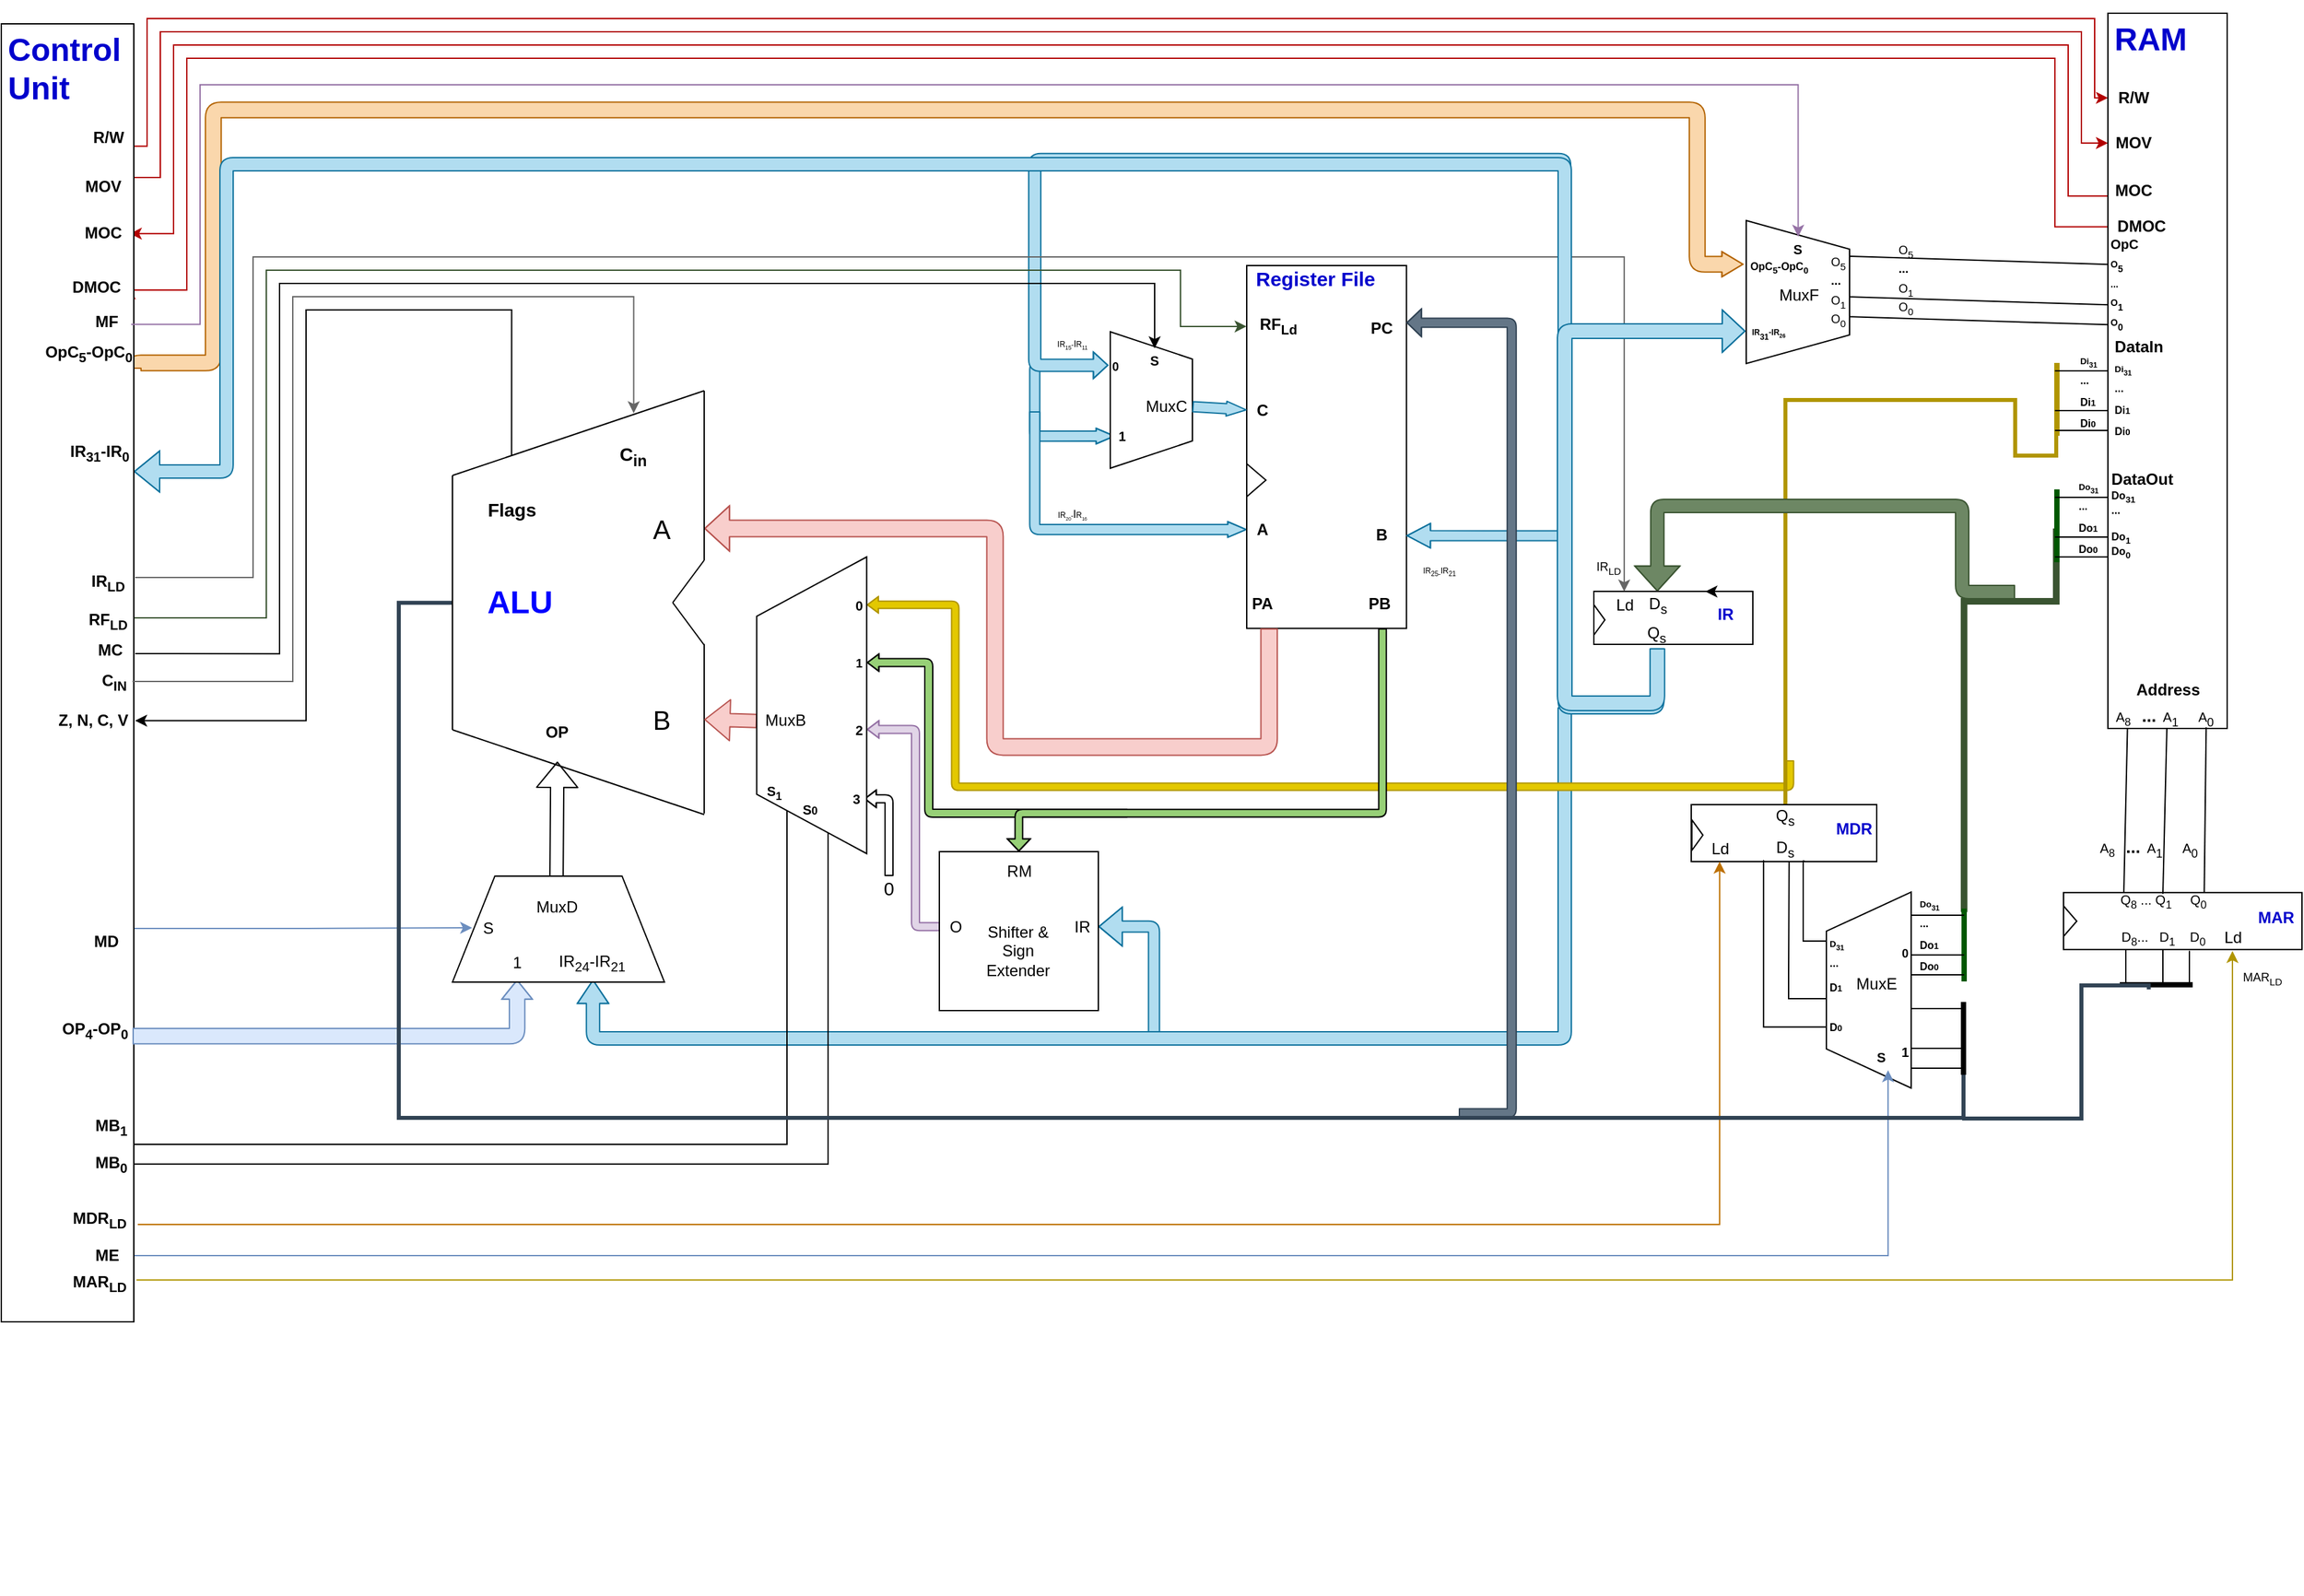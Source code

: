 <mxfile version="10.6.0" type="github"><diagram id="SmbWd2DgQL38dN-zvR-w" name="Page-1"><mxGraphModel dx="840" dy="469" grid="1" gridSize="10" guides="1" tooltips="1" connect="1" arrows="1" fold="1" page="1" pageScale="1" pageWidth="827" pageHeight="1169" math="0" shadow="0"><root><mxCell id="0"/><mxCell id="1" parent="0"/><mxCell id="QEgLQ4xSaFO5qaelClyh-14" value="" style="shape=flexArrow;endArrow=classic;html=1;width=7.6;endSize=4.261;endWidth=3.167;fillColor=#b1ddf0;strokeColor=#10739e;entryX=0;entryY=0.5;entryDx=0;entryDy=0;edgeStyle=orthogonalEdgeStyle;" parent="1" target="wxfyjAkVebcCGOw6mSbw-39" edge="1"><mxGeometry width="50" height="50" relative="1" as="geometry"><mxPoint x="819" y="281.5" as="sourcePoint"/><mxPoint x="820.5" y="312.5" as="targetPoint"/><Array as="points"><mxPoint x="800" y="281.5"/><mxPoint x="800" y="335.5"/></Array></mxGeometry></mxCell><mxCell id="QEgLQ4xSaFO5qaelClyh-1" value="" style="shape=flexArrow;endArrow=classic;html=1;width=9.143;endSize=3.286;endWidth=9.931;fillColor=#b1ddf0;strokeColor=#10739e;entryX=0;entryY=0.5;entryDx=0;entryDy=0;edgeStyle=orthogonalEdgeStyle;" parent="1" target="wxfyjAkVebcCGOw6mSbw-38" edge="1"><mxGeometry width="50" height="50" relative="1" as="geometry"><mxPoint x="1200" y="535.5" as="sourcePoint"/><mxPoint x="820" y="306.5" as="targetPoint"/><Array as="points"><mxPoint x="1200" y="126.5"/><mxPoint x="800" y="126.5"/><mxPoint x="800" y="281.5"/></Array></mxGeometry></mxCell><mxCell id="fUMucdXKETRuHFb2eK_C-4" value="" style="shape=trapezoid;perimeter=trapezoidPerimeter;whiteSpace=wrap;html=1;rotation=-90;" parent="1" vertex="1"><mxGeometry x="1355.5" y="721.5" width="148" height="64" as="geometry"/></mxCell><mxCell id="hI_lSFjtQehakTHEMgwb-4" value="" style="endArrow=classic;html=1;exitX=1;exitY=0.5;exitDx=0;exitDy=0;entryX=0.75;entryY=1;entryDx=0;entryDy=0;edgeStyle=orthogonalEdgeStyle;rounded=0;fillColor=#dae8fc;strokeColor=#6c8ebf;" parent="1" source="hWJXzqrSauIVw0bRyUEo-71" target="fUMucdXKETRuHFb2eK_C-8" edge="1"><mxGeometry width="50" height="50" relative="1" as="geometry"><mxPoint x="160" y="990" as="sourcePoint"/><mxPoint x="210" y="940" as="targetPoint"/></mxGeometry></mxCell><mxCell id="QEgLQ4xSaFO5qaelClyh-4" value="" style="shape=flexArrow;endArrow=classic;html=1;width=7.6;endSize=4.261;endWidth=3.167;fillColor=#b1ddf0;strokeColor=#10739e;entryX=0;entryY=0.5;entryDx=0;entryDy=0;edgeStyle=orthogonalEdgeStyle;" parent="1" target="wxfyjAkVebcCGOw6mSbw-26" edge="1"><mxGeometry width="50" height="50" relative="1" as="geometry"><mxPoint x="800" y="316.5" as="sourcePoint"/><mxPoint x="866.4" y="417.9" as="targetPoint"/><Array as="points"><mxPoint x="800" y="405.5"/></Array></mxGeometry></mxCell><mxCell id="Eg3Q7jYG4qAQC9Y_43vX-76" value="" style="shape=flexArrow;endArrow=classic;html=1;strokeColor=#10739e;fontSize=11;fontColor=#000000;entryX=1;entryY=0.5;entryDx=0;entryDy=0;fillColor=#b1ddf0;anchorPointDirection=1;width=8.333;endSize=5.526;edgeStyle=orthogonalEdgeStyle;" parent="1" target="Eg3Q7jYG4qAQC9Y_43vX-65" edge="1"><mxGeometry width="50" height="50" relative="1" as="geometry"><mxPoint x="890" y="790" as="sourcePoint"/><mxPoint x="1030" y="660" as="targetPoint"/><Array as="points"><mxPoint x="890" y="706"/></Array></mxGeometry></mxCell><mxCell id="Eg3Q7jYG4qAQC9Y_43vX-36" value="" style="shape=flexArrow;endArrow=classic;html=1;edgeStyle=orthogonalEdgeStyle;fillColor=#b1ddf0;strokeColor=#10739e;endWidth=12.571;endSize=5.526;entryX=0.5;entryY=1;entryDx=0;entryDy=0;" parent="1" target="Eg3Q7jYG4qAQC9Y_43vX-37" edge="1"><mxGeometry width="50" height="50" relative="1" as="geometry"><mxPoint x="1200" y="540" as="sourcePoint"/><mxPoint x="590" y="720" as="targetPoint"/><Array as="points"><mxPoint x="1200" y="540"/><mxPoint x="1200" y="790"/><mxPoint x="467" y="790"/></Array></mxGeometry></mxCell><mxCell id="Eg3Q7jYG4qAQC9Y_43vX-78" value="" style="shape=flexArrow;endArrow=classic;html=1;shadow=0;strokeColor=#B09500;fillColor=#E3C800;fontSize=10;fontColor=#000000;entryX=1;entryY=0.5;entryDx=0;entryDy=0;width=5.556;endSize=2.406;endWidth=5.679;edgeStyle=orthogonalEdgeStyle;" parent="1" target="Eg3Q7jYG4qAQC9Y_43vX-52" edge="1"><mxGeometry width="50" height="50" relative="1" as="geometry"><mxPoint x="1370" y="580" as="sourcePoint"/><mxPoint x="770" y="550" as="targetPoint"/><Array as="points"><mxPoint x="1370" y="580"/><mxPoint x="1370" y="600"/><mxPoint x="740" y="600"/><mxPoint x="740" y="462"/></Array></mxGeometry></mxCell><mxCell id="Eg3Q7jYG4qAQC9Y_43vX-55" value="" style="shape=flexArrow;endArrow=classic;html=1;width=6;endSize=2.54;endWidth=6.047;entryX=1;entryY=0.5;entryDx=0;entryDy=0;fillColor=#97D077;edgeStyle=orthogonalEdgeStyle;" parent="1" target="Eg3Q7jYG4qAQC9Y_43vX-48" edge="1"><mxGeometry width="50" height="50" relative="1" as="geometry"><mxPoint x="870" y="620" as="sourcePoint"/><mxPoint x="670" y="510" as="targetPoint"/><Array as="points"><mxPoint x="870" y="620"/><mxPoint x="720" y="620"/><mxPoint x="720" y="506"/></Array></mxGeometry></mxCell><mxCell id="Eg3Q7jYG4qAQC9Y_43vX-59" value="" style="endArrow=classic;html=1;entryX=0.5;entryY=1;entryDx=0;entryDy=0;exitX=0.5;exitY=0;exitDx=0;exitDy=0;rounded=0;edgeStyle=orthogonalEdgeStyle;" parent="1" source="hWJXzqrSauIVw0bRyUEo-66" target="Eg3Q7jYG4qAQC9Y_43vX-51" edge="1"><mxGeometry width="50" height="50" relative="1" as="geometry"><mxPoint x="130" y="536" as="sourcePoint"/><mxPoint x="1042.5" y="496" as="targetPoint"/><Array as="points"><mxPoint x="120" y="870"/><mxPoint x="613" y="870"/><mxPoint x="613" y="613"/></Array></mxGeometry></mxCell><mxCell id="Eg3Q7jYG4qAQC9Y_43vX-60" value="" style="endArrow=classic;html=1;entryX=0.5;entryY=1;entryDx=0;entryDy=0;exitX=1;exitY=0.5;exitDx=0;exitDy=0;rounded=0;edgeStyle=orthogonalEdgeStyle;" parent="1" source="hWJXzqrSauIVw0bRyUEo-67" target="Eg3Q7jYG4qAQC9Y_43vX-54" edge="1"><mxGeometry width="50" height="50" relative="1" as="geometry"><mxPoint x="644" y="606" as="sourcePoint"/><mxPoint x="1070" y="499.5" as="targetPoint"/><Array as="points"><mxPoint x="644" y="884"/><mxPoint x="644" y="627"/></Array></mxGeometry></mxCell><mxCell id="Eg3Q7jYG4qAQC9Y_43vX-33" value="" style="edgeStyle=orthogonalEdgeStyle;rounded=0;orthogonalLoop=1;jettySize=auto;html=1;fontSize=14;fontColor=#000000;fillColor=#dae8fc;strokeColor=#6c8ebf;entryX=0;entryY=0.5;entryDx=0;entryDy=0;" parent="1" source="hWJXzqrSauIVw0bRyUEo-69" target="Eg3Q7jYG4qAQC9Y_43vX-32" edge="1"><mxGeometry relative="1" as="geometry"><mxPoint x="520" y="694" as="targetPoint"/><Array as="points"><mxPoint x="250" y="707"/><mxPoint x="250" y="707"/></Array></mxGeometry></mxCell><mxCell id="hWJXzqrSauIVw0bRyUEo-31" value="" style="edgeStyle=orthogonalEdgeStyle;rounded=0;orthogonalLoop=1;jettySize=auto;html=1;entryX=1;entryY=0.5;entryDx=0;entryDy=0;fillColor=#e51400;strokeColor=#B20000;exitX=0;exitY=0.5;exitDx=0;exitDy=0;" parent="1" source="hWJXzqrSauIVw0bRyUEo-24" target="hWJXzqrSauIVw0bRyUEo-30" edge="1"><mxGeometry relative="1" as="geometry"><Array as="points"><mxPoint x="1610" y="154"/><mxPoint x="1580" y="154"/><mxPoint x="1580" y="40"/><mxPoint x="150" y="40"/><mxPoint x="150" y="182"/></Array></mxGeometry></mxCell><mxCell id="hWJXzqrSauIVw0bRyUEo-74" value="" style="edgeStyle=orthogonalEdgeStyle;rounded=0;orthogonalLoop=1;jettySize=auto;html=1;entryX=1;entryY=0.5;entryDx=0;entryDy=0;fillColor=#e51400;strokeColor=#B20000;" parent="1" source="hWJXzqrSauIVw0bRyUEo-25" target="hWJXzqrSauIVw0bRyUEo-73" edge="1"><mxGeometry relative="1" as="geometry"><Array as="points"><mxPoint x="1570" y="177"/><mxPoint x="1570" y="50"/><mxPoint x="160" y="50"/><mxPoint x="160" y="225"/><mxPoint x="117" y="225"/></Array></mxGeometry></mxCell><mxCell id="hWJXzqrSauIVw0bRyUEo-82" value="" style="endArrow=classic;html=1;exitX=1;exitY=0.75;exitDx=0;exitDy=0;entryX=0;entryY=0.5;entryDx=0;entryDy=0;edgeStyle=orthogonalEdgeStyle;rounded=0;fillColor=#e51400;strokeColor=#B20000;" parent="1" source="hWJXzqrSauIVw0bRyUEo-79" target="hWJXzqrSauIVw0bRyUEo-11" edge="1"><mxGeometry width="50" height="50" relative="1" as="geometry"><mxPoint x="140" y="300" as="sourcePoint"/><mxPoint x="640" y="70" as="targetPoint"/><Array as="points"><mxPoint x="130" y="116"/><mxPoint x="130" y="20"/><mxPoint x="1600" y="20"/><mxPoint x="1600" y="80"/></Array></mxGeometry></mxCell><mxCell id="hWJXzqrSauIVw0bRyUEo-83" value="" style="endArrow=classic;html=1;exitX=1;exitY=0.25;exitDx=0;exitDy=0;entryX=0;entryY=0.5;entryDx=0;entryDy=0;edgeStyle=orthogonalEdgeStyle;rounded=0;fillColor=#e51400;strokeColor=#B20000;" parent="1" source="hWJXzqrSauIVw0bRyUEo-77" target="hWJXzqrSauIVw0bRyUEo-23" edge="1"><mxGeometry width="50" height="50" relative="1" as="geometry"><mxPoint x="128.833" y="315" as="sourcePoint"/><mxPoint x="679.667" y="99.167" as="targetPoint"/><Array as="points"><mxPoint x="117" y="140"/><mxPoint x="140" y="140"/><mxPoint x="140" y="30"/><mxPoint x="1590" y="30"/><mxPoint x="1590" y="114"/></Array></mxGeometry></mxCell><mxCell id="hWJXzqrSauIVw0bRyUEo-85" value="" style="endArrow=none;html=1;edgeStyle=orthogonalEdgeStyle;endWidth=6.744;fillColor=#e3c800;strokeColor=#B09500;exitX=0.5;exitY=0;exitDx=0;exitDy=0;endFill=0;strokeWidth=3;rounded=0;entryX=0;entryY=0.75;entryDx=0;entryDy=0;" parent="1" source="fUMucdXKETRuHFb2eK_C-32" target="stZTn-xOlrWSYKx4nP8O-22" edge="1"><mxGeometry width="50" height="50" relative="1" as="geometry"><mxPoint x="840" y="206.5" as="sourcePoint"/><mxPoint x="1540" y="298" as="targetPoint"/><Array as="points"><mxPoint x="1367" y="308"/><mxPoint x="1540" y="308"/><mxPoint x="1540" y="350"/><mxPoint x="1571" y="350"/><mxPoint x="1571" y="302"/></Array></mxGeometry></mxCell><mxCell id="wxfyjAkVebcCGOw6mSbw-36" value="" style="group" parent="1" connectable="0" vertex="1"><mxGeometry x="960" y="206.5" width="123" height="282" as="geometry"/></mxCell><mxCell id="wxfyjAkVebcCGOw6mSbw-19" value="" style="group" parent="wxfyjAkVebcCGOw6mSbw-36" connectable="0" vertex="1"><mxGeometry width="123.0" height="282" as="geometry"/></mxCell><mxCell id="wxfyjAkVebcCGOw6mSbw-20" value="" style="rounded=0;whiteSpace=wrap;html=1;" parent="wxfyjAkVebcCGOw6mSbw-19" vertex="1"><mxGeometry width="120.588" height="273.907" as="geometry"/></mxCell><mxCell id="wxfyjAkVebcCGOw6mSbw-21" value="&lt;h1&gt;&lt;font color=&quot;#0000cc&quot; style=&quot;font-size: 15px&quot;&gt;Register File&lt;/font&gt;&lt;/h1&gt;" style="text;html=1;strokeColor=none;fillColor=none;spacing=5;spacingTop=-20;whiteSpace=wrap;overflow=hidden;rounded=0;" parent="wxfyjAkVebcCGOw6mSbw-19" vertex="1"><mxGeometry x="2.412" y="-12.45" width="120.588" height="49.801" as="geometry"/></mxCell><mxCell id="wxfyjAkVebcCGOw6mSbw-22" value="&lt;b&gt;PC&lt;/b&gt;" style="text;html=1;strokeColor=none;fillColor=none;align=center;verticalAlign=middle;whiteSpace=wrap;rounded=0;" parent="wxfyjAkVebcCGOw6mSbw-19" vertex="1"><mxGeometry x="84.308" y="38.5" width="36.176" height="18.675" as="geometry"/></mxCell><mxCell id="wxfyjAkVebcCGOw6mSbw-24" value="&lt;b&gt;RF&lt;sub&gt;Ld&lt;/sub&gt;&lt;/b&gt;" style="text;html=1;strokeColor=none;fillColor=none;align=center;verticalAlign=middle;whiteSpace=wrap;rounded=0;" parent="wxfyjAkVebcCGOw6mSbw-19" vertex="1"><mxGeometry x="-0.112" y="36.644" width="48.235" height="18.675" as="geometry"/></mxCell><mxCell id="wxfyjAkVebcCGOw6mSbw-26" value="&lt;b&gt;A&lt;/b&gt;" style="text;html=1;strokeColor=none;fillColor=none;align=center;verticalAlign=middle;whiteSpace=wrap;rounded=0;" parent="wxfyjAkVebcCGOw6mSbw-19" vertex="1"><mxGeometry y="189.94" width="24.118" height="18.675" as="geometry"/></mxCell><mxCell id="wxfyjAkVebcCGOw6mSbw-28" value="&lt;b&gt;PA&lt;/b&gt;&lt;br&gt;" style="text;html=1;" parent="wxfyjAkVebcCGOw6mSbw-19" vertex="1"><mxGeometry x="1.809" y="241.536" width="30.147" height="32.371" as="geometry"/></mxCell><mxCell id="wxfyjAkVebcCGOw6mSbw-33" value="&lt;b&gt;PB&lt;/b&gt;" style="text;html=1;" parent="wxfyjAkVebcCGOw6mSbw-19" vertex="1"><mxGeometry x="90.441" y="241.536" width="24.118" height="32.371" as="geometry"/></mxCell><mxCell id="wxfyjAkVebcCGOw6mSbw-34" value="&lt;b&gt;B&lt;/b&gt;" style="text;html=1;strokeColor=none;fillColor=none;align=center;verticalAlign=middle;whiteSpace=wrap;rounded=0;" parent="wxfyjAkVebcCGOw6mSbw-19" vertex="1"><mxGeometry x="84.412" y="194.576" width="36.176" height="18.675" as="geometry"/></mxCell><mxCell id="wxfyjAkVebcCGOw6mSbw-35" value="" style="triangle;whiteSpace=wrap;html=1;" parent="wxfyjAkVebcCGOw6mSbw-19" vertex="1"><mxGeometry y="149.599" width="14.471" height="24.901" as="geometry"/></mxCell><mxCell id="wxfyjAkVebcCGOw6mSbw-25" value="&lt;b&gt;C&lt;/b&gt;" style="text;html=1;strokeColor=none;fillColor=none;align=center;verticalAlign=middle;whiteSpace=wrap;rounded=0;" parent="wxfyjAkVebcCGOw6mSbw-19" vertex="1"><mxGeometry y="96.557" width="24.118" height="24.901" as="geometry"/></mxCell><mxCell id="hWJXzqrSauIVw0bRyUEo-86" value="" style="shape=flexArrow;endArrow=classic;html=1;edgeStyle=orthogonalEdgeStyle;entryX=0.5;entryY=0;entryDx=0;entryDy=0;fillColor=#6d8764;strokeColor=#3A5431;endWidth=23;endSize=5.89;" parent="1" target="hWJXzqrSauIVw0bRyUEo-118" edge="1"><mxGeometry width="50" height="50" relative="1" as="geometry"><mxPoint x="1540" y="453" as="sourcePoint"/><mxPoint x="480" y="306.5" as="targetPoint"/><Array as="points"><mxPoint x="1500" y="388"/><mxPoint x="1270" y="387"/></Array></mxGeometry></mxCell><mxCell id="hWJXzqrSauIVw0bRyUEo-112" value="" style="shape=flexArrow;endArrow=classic;html=1;entryX=0;entryY=0.5;entryDx=0;entryDy=0;edgeStyle=orthogonalEdgeStyle;endWidth=6.079;endSize=4.947;width=11.86;fillColor=#fad7ac;strokeColor=#b46504;exitX=1;exitY=0.5;exitDx=0;exitDy=0;" parent="1" source="Yh8f9Vpv6REUqjWmu9sl-25" target="Yh8f9Vpv6REUqjWmu9sl-29" edge="1"><mxGeometry width="50" height="50" relative="1" as="geometry"><mxPoint x="960" y="165" as="sourcePoint"/><mxPoint x="679.857" y="229.286" as="targetPoint"/><Array as="points"><mxPoint x="119" y="280"/><mxPoint x="180" y="280"/><mxPoint x="180" y="89"/><mxPoint x="1300" y="89"/><mxPoint x="1300" y="205"/></Array></mxGeometry></mxCell><mxCell id="wxfyjAkVebcCGOw6mSbw-61" value="" style="shape=flexArrow;endArrow=classic;html=1;width=12.381;endSize=5.871;endWidth=20.771;exitX=0.5;exitY=1;exitDx=0;exitDy=0;entryX=1;entryY=0.5;entryDx=0;entryDy=0;edgeStyle=orthogonalEdgeStyle;fillColor=#f8cecc;strokeColor=#b85450;" parent="1" source="wxfyjAkVebcCGOw6mSbw-28" target="Eg3Q7jYG4qAQC9Y_43vX-14" edge="1"><mxGeometry width="50" height="50" relative="1" as="geometry"><mxPoint x="1056.5" y="518.5" as="sourcePoint"/><mxPoint x="1111.5" y="530" as="targetPoint"/><Array as="points"><mxPoint x="977" y="570"/><mxPoint x="770" y="570"/><mxPoint x="770" y="405"/></Array></mxGeometry></mxCell><mxCell id="hWJXzqrSauIVw0bRyUEo-121" value="" style="group" parent="1" vertex="1" connectable="0"><mxGeometry x="1566.5" y="679.905" width="190" height="118" as="geometry"/></mxCell><mxCell id="hWJXzqrSauIVw0bRyUEo-97" value="" style="group" parent="hWJXzqrSauIVw0bRyUEo-121" vertex="1" connectable="0"><mxGeometry x="10" width="180" height="43.095" as="geometry"/></mxCell><mxCell id="hWJXzqrSauIVw0bRyUEo-90" value="" style="rounded=0;whiteSpace=wrap;html=1;align=center;" parent="hWJXzqrSauIVw0bRyUEo-97" vertex="1"><mxGeometry width="180" height="43" as="geometry"/></mxCell><mxCell id="hWJXzqrSauIVw0bRyUEo-92" value="&lt;font style=&quot;font-size: 10px&quot;&gt;Q&lt;sub&gt;8&lt;/sub&gt; ... Q&lt;sub&gt;1&lt;/sub&gt;&amp;nbsp; &amp;nbsp; &amp;nbsp;Q&lt;sub&gt;0&lt;/sub&gt;&lt;/font&gt;" style="text;html=1;strokeColor=none;fillColor=none;align=center;verticalAlign=middle;whiteSpace=wrap;rounded=0;" parent="hWJXzqrSauIVw0bRyUEo-97" vertex="1"><mxGeometry x="40" y="1" width="70" height="9" as="geometry"/></mxCell><mxCell id="hWJXzqrSauIVw0bRyUEo-93" value="Ld&lt;br&gt;" style="text;html=1;strokeColor=none;fillColor=none;align=center;verticalAlign=middle;whiteSpace=wrap;rounded=0;" parent="hWJXzqrSauIVw0bRyUEo-97" vertex="1"><mxGeometry x="115" y="24.095" width="25" height="20" as="geometry"/></mxCell><mxCell id="hWJXzqrSauIVw0bRyUEo-95" value="&lt;font style=&quot;font-size: 10px&quot;&gt;D&lt;sub&gt;8&lt;/sub&gt;&lt;span&gt;...&amp;nbsp; &amp;nbsp;D&lt;/span&gt;&lt;sub&gt;1&lt;/sub&gt;&lt;span&gt;&amp;nbsp; &amp;nbsp; D&lt;/span&gt;&lt;sub&gt;0&lt;/sub&gt;&lt;/font&gt;&lt;br&gt;" style="text;html=1;strokeColor=none;fillColor=none;align=center;verticalAlign=middle;whiteSpace=wrap;rounded=0;" parent="hWJXzqrSauIVw0bRyUEo-97" vertex="1"><mxGeometry x="40" y="23" width="70" height="20" as="geometry"/></mxCell><mxCell id="hWJXzqrSauIVw0bRyUEo-96" value="" style="triangle;whiteSpace=wrap;html=1;align=center;" parent="hWJXzqrSauIVw0bRyUEo-97" vertex="1"><mxGeometry y="10.095" width="10" height="23" as="geometry"/></mxCell><mxCell id="hWJXzqrSauIVw0bRyUEo-120" value="&lt;div style=&quot;text-align: right ; font-size: 9px&quot;&gt;MAR&lt;sub&gt;LD&lt;/sub&gt;&lt;br&gt;&lt;/div&gt;" style="text;html=1;" parent="hWJXzqrSauIVw0bRyUEo-121" vertex="1"><mxGeometry x="143.5" y="52.095" width="40" height="28" as="geometry"/></mxCell><mxCell id="stZTn-xOlrWSYKx4nP8O-47" value="" style="line;strokeWidth=1;html=1;flipH=0;direction=north;" vertex="1" parent="hWJXzqrSauIVw0bRyUEo-121"><mxGeometry x="100" y="44" width="10" height="26" as="geometry"/></mxCell><mxCell id="stZTn-xOlrWSYKx4nP8O-49" value="" style="line;strokeWidth=1;html=1;flipH=0;direction=north;" vertex="1" parent="hWJXzqrSauIVw0bRyUEo-121"><mxGeometry x="80" y="43" width="10" height="28" as="geometry"/></mxCell><mxCell id="stZTn-xOlrWSYKx4nP8O-46" value="" style="line;strokeWidth=4;direction=east;html=1;perimeter=backbonePerimeter;points=[];outlineConnect=0;flipH=1;" vertex="1" parent="hWJXzqrSauIVw0bRyUEo-121"><mxGeometry x="52.5" y="64.595" width="55" height="10" as="geometry"/></mxCell><mxCell id="stZTn-xOlrWSYKx4nP8O-48" value="" style="line;strokeWidth=1;html=1;flipH=0;direction=north;" vertex="1" parent="hWJXzqrSauIVw0bRyUEo-121"><mxGeometry x="52" y="43.095" width="10" height="28" as="geometry"/></mxCell><mxCell id="wxfyjAkVebcCGOw6mSbw-62" value="" style="shape=flexArrow;endArrow=classic;html=1;width=5.714;endSize=2.7;endWidth=10.612;exitX=0.5;exitY=1;exitDx=0;exitDy=0;entryX=0.5;entryY=0;entryDx=0;entryDy=0;fillColor=#97D077;edgeStyle=orthogonalEdgeStyle;" parent="1" source="wxfyjAkVebcCGOw6mSbw-33" target="Eg3Q7jYG4qAQC9Y_43vX-66" edge="1"><mxGeometry width="50" height="50" relative="1" as="geometry"><mxPoint x="1185.448" y="491.707" as="sourcePoint"/><mxPoint x="1185.5" y="530" as="targetPoint"/><Array as="points"><mxPoint x="1063" y="620"/><mxPoint x="788" y="620"/></Array></mxGeometry></mxCell><mxCell id="hWJXzqrSauIVw0bRyUEo-125" value="" style="endArrow=classic;html=1;entryX=0.5;entryY=0;entryDx=0;entryDy=0;edgeStyle=orthogonalEdgeStyle;rounded=0;fillColor=#f5f5f5;strokeColor=#666666;exitX=1;exitY=0.5;exitDx=0;exitDy=0;" parent="1" source="hWJXzqrSauIVw0bRyUEo-58" target="hWJXzqrSauIVw0bRyUEo-117" edge="1"><mxGeometry width="50" height="50" relative="1" as="geometry"><mxPoint x="130" y="179" as="sourcePoint"/><mxPoint x="390" y="210" as="targetPoint"/><Array as="points"><mxPoint x="210" y="442"/><mxPoint x="210" y="200"/><mxPoint x="1245" y="200"/></Array></mxGeometry></mxCell><mxCell id="wxfyjAkVebcCGOw6mSbw-63" value="" style="shape=flexArrow;endArrow=classic;html=1;entryX=1;entryY=0.5;entryDx=0;entryDy=0;width=7.6;endSize=5.526;endWidth=9.931;fillColor=#b1ddf0;strokeColor=#10739e;edgeStyle=orthogonalEdgeStyle;" parent="1" target="wxfyjAkVebcCGOw6mSbw-34" edge="1"><mxGeometry width="50" height="50" relative="1" as="geometry"><mxPoint x="1200" y="410.5" as="sourcePoint"/><mxPoint x="1092.333" y="429.167" as="targetPoint"/><Array as="points"><mxPoint x="1140" y="411"/><mxPoint x="1140" y="410"/></Array></mxGeometry></mxCell><mxCell id="hWJXzqrSauIVw0bRyUEo-127" value="" style="group" parent="1" vertex="1" connectable="0"><mxGeometry x="1180" y="357" width="120" height="140" as="geometry"/></mxCell><mxCell id="hWJXzqrSauIVw0bRyUEo-113" value="" style="group" parent="hWJXzqrSauIVw0bRyUEo-127" vertex="1" connectable="0"><mxGeometry x="42" y="95.5" width="120" height="43" as="geometry"/></mxCell><mxCell id="hWJXzqrSauIVw0bRyUEo-114" value="" style="rounded=0;whiteSpace=wrap;html=1;align=center;" parent="hWJXzqrSauIVw0bRyUEo-113" vertex="1"><mxGeometry width="120" height="40" as="geometry"/></mxCell><mxCell id="hWJXzqrSauIVw0bRyUEo-115" value="&lt;b&gt;&lt;font color=&quot;#0000cc&quot;&gt;IR&lt;/font&gt;&lt;/b&gt;" style="text;html=1;strokeColor=none;fillColor=none;align=center;verticalAlign=middle;whiteSpace=wrap;rounded=0;" parent="hWJXzqrSauIVw0bRyUEo-113" vertex="1"><mxGeometry x="83.167" y="0.095" width="33.333" height="34.923" as="geometry"/></mxCell><mxCell id="hWJXzqrSauIVw0bRyUEo-116" value="Q&lt;sub&gt;s&lt;/sub&gt;" style="text;html=1;strokeColor=none;fillColor=none;align=center;verticalAlign=middle;whiteSpace=wrap;rounded=0;" parent="hWJXzqrSauIVw0bRyUEo-113" vertex="1"><mxGeometry x="31.25" y="22.949" width="33.333" height="19.956" as="geometry"/></mxCell><mxCell id="hWJXzqrSauIVw0bRyUEo-117" value="Ld&lt;br&gt;" style="text;html=1;strokeColor=none;fillColor=none;align=center;verticalAlign=middle;whiteSpace=wrap;rounded=0;" parent="hWJXzqrSauIVw0bRyUEo-113" vertex="1"><mxGeometry x="12.5" y="0.095" width="20.833" height="19.956" as="geometry"/></mxCell><mxCell id="hWJXzqrSauIVw0bRyUEo-118" value="D&lt;sub&gt;s&lt;/sub&gt;" style="text;html=1;strokeColor=none;fillColor=none;align=center;verticalAlign=middle;whiteSpace=wrap;rounded=0;" parent="hWJXzqrSauIVw0bRyUEo-113" vertex="1"><mxGeometry x="37.5" y="0.095" width="20.833" height="19.956" as="geometry"/></mxCell><mxCell id="hWJXzqrSauIVw0bRyUEo-119" value="" style="triangle;whiteSpace=wrap;html=1;align=center;" parent="hWJXzqrSauIVw0bRyUEo-113" vertex="1"><mxGeometry y="10.073" width="8.333" height="22.949" as="geometry"/></mxCell><mxCell id="hI_lSFjtQehakTHEMgwb-1" style="edgeStyle=orthogonalEdgeStyle;rounded=0;orthogonalLoop=1;jettySize=auto;html=1;exitX=0.25;exitY=0;exitDx=0;exitDy=0;entryX=0.032;entryY=0.013;entryDx=0;entryDy=0;entryPerimeter=0;" parent="hWJXzqrSauIVw0bRyUEo-113" source="hWJXzqrSauIVw0bRyUEo-115" target="hWJXzqrSauIVw0bRyUEo-115" edge="1"><mxGeometry relative="1" as="geometry"/></mxCell><mxCell id="hWJXzqrSauIVw0bRyUEo-126" value="&lt;font style=&quot;font-size: 9px&quot;&gt;IR&lt;sub&gt;LD&lt;/sub&gt;&lt;/font&gt;" style="text;html=1;" parent="hWJXzqrSauIVw0bRyUEo-127" vertex="1"><mxGeometry x="42" y="62" width="30" height="30" as="geometry"/></mxCell><mxCell id="wxfyjAkVebcCGOw6mSbw-77" value="" style="group" parent="1" connectable="0" vertex="1"><mxGeometry x="820.5" y="306" width="119" height="60" as="geometry"/></mxCell><mxCell id="wxfyjAkVebcCGOw6mSbw-52" value="" style="group" parent="wxfyjAkVebcCGOw6mSbw-77" connectable="0" vertex="1"><mxGeometry x="30" y="-20" width="89" height="80" as="geometry"/></mxCell><mxCell id="wxfyjAkVebcCGOw6mSbw-74" value="" style="group" parent="wxfyjAkVebcCGOw6mSbw-52" connectable="0" vertex="1"><mxGeometry y="-10" width="89" height="90" as="geometry"/></mxCell><mxCell id="wxfyjAkVebcCGOw6mSbw-37" value="" style="shape=trapezoid;perimeter=trapezoidPerimeter;whiteSpace=wrap;html=1;rotation=90;" parent="wxfyjAkVebcCGOw6mSbw-74" vertex="1"><mxGeometry x="-14" y="1" width="103" height="62" as="geometry"/></mxCell><mxCell id="wxfyjAkVebcCGOw6mSbw-39" value="&lt;font size=&quot;1&quot;&gt;&lt;b&gt;1&lt;/b&gt;&lt;/font&gt;" style="text;html=1;strokeColor=none;fillColor=none;align=center;verticalAlign=middle;whiteSpace=wrap;rounded=0;" parent="wxfyjAkVebcCGOw6mSbw-74" vertex="1"><mxGeometry x="10.127" y="45" width="10.127" height="28.5" as="geometry"/></mxCell><mxCell id="wxfyjAkVebcCGOw6mSbw-73" value="MuxC" style="text;html=1;strokeColor=none;fillColor=none;align=center;verticalAlign=middle;whiteSpace=wrap;rounded=0;" parent="wxfyjAkVebcCGOw6mSbw-74" vertex="1"><mxGeometry x="29.5" y="22" width="39" height="30" as="geometry"/></mxCell><mxCell id="hWJXzqrSauIVw0bRyUEo-128" value="" style="shape=flexArrow;endArrow=classic;html=1;exitX=0.5;exitY=1;exitDx=0;exitDy=0;entryX=1;entryY=0.5;entryDx=0;entryDy=0;edgeStyle=orthogonalEdgeStyle;fillColor=#b1ddf0;strokeColor=#10739e;" parent="1" source="hWJXzqrSauIVw0bRyUEo-116" target="hWJXzqrSauIVw0bRyUEo-53" edge="1"><mxGeometry width="50" height="50" relative="1" as="geometry"><mxPoint x="450" y="460" as="sourcePoint"/><mxPoint x="500" y="410" as="targetPoint"/><Array as="points"><mxPoint x="1270" y="540"/><mxPoint x="1200" y="540"/><mxPoint x="1200" y="130"/><mxPoint x="190" y="130"/><mxPoint x="190" y="362"/></Array></mxGeometry></mxCell><mxCell id="wxfyjAkVebcCGOw6mSbw-78" value="" style="group" parent="1" connectable="0" vertex="1"><mxGeometry x="833.5" y="392" width="104" height="67" as="geometry"/></mxCell><mxCell id="wxfyjAkVebcCGOw6mSbw-79" value="" style="endArrow=classic;html=1;exitX=1;exitY=0.5;exitDx=0;exitDy=0;edgeStyle=orthogonalEdgeStyle;rounded=0;fillColor=#6d8764;strokeColor=#3A5431;entryX=0;entryY=0.5;entryDx=0;entryDy=0;" parent="1" source="hWJXzqrSauIVw0bRyUEo-57" target="wxfyjAkVebcCGOw6mSbw-24" edge="1"><mxGeometry width="50" height="50" relative="1" as="geometry"><mxPoint x="887" y="330.5" as="sourcePoint"/><mxPoint x="927" y="330" as="targetPoint"/><Array as="points"><mxPoint x="220" y="473"/><mxPoint x="220" y="210"/><mxPoint x="910" y="210"/><mxPoint x="910" y="253"/></Array></mxGeometry></mxCell><mxCell id="fUMucdXKETRuHFb2eK_C-24" value="" style="endArrow=none;html=1;edgeStyle=orthogonalEdgeStyle;fillColor=#6d8764;strokeColor=#3A5431;endWidth=10.93;endFill=0;strokeWidth=5;entryX=1;entryY=0.25;entryDx=0;entryDy=0;rounded=0;" parent="1" source="stZTn-xOlrWSYKx4nP8O-27" target="stZTn-xOlrWSYKx4nP8O-41" edge="1"><mxGeometry width="50" height="50" relative="1" as="geometry"><mxPoint x="1571" y="431" as="sourcePoint"/><mxPoint x="1520" y="725" as="targetPoint"/><Array as="points"><mxPoint x="1571" y="460"/><mxPoint x="1501" y="460"/></Array></mxGeometry></mxCell><mxCell id="hWJXzqrSauIVw0bRyUEo-99" value="" style="endArrow=classic;html=1;entryX=0.5;entryY=1;entryDx=0;entryDy=0;exitX=1;exitY=0.25;exitDx=0;exitDy=0;edgeStyle=orthogonalEdgeStyle;rounded=0;fillColor=#e3c800;strokeColor=#B09500;" parent="1" source="hWJXzqrSauIVw0bRyUEo-59" target="hWJXzqrSauIVw0bRyUEo-93" edge="1"><mxGeometry width="50" height="50" relative="1" as="geometry"><mxPoint x="130" y="220" as="sourcePoint"/><mxPoint x="70" y="720" as="targetPoint"/><Array as="points"><mxPoint x="122" y="973"/><mxPoint x="1704" y="973"/></Array></mxGeometry></mxCell><mxCell id="fUMucdXKETRuHFb2eK_C-28" value="" style="group" parent="1" vertex="1" connectable="0"><mxGeometry x="1269" y="314" width="122" height="73" as="geometry"/></mxCell><mxCell id="fUMucdXKETRuHFb2eK_C-29" value="" style="group" parent="fUMucdXKETRuHFb2eK_C-28" vertex="1" connectable="0"><mxGeometry x="66.5" y="299.5" width="100" height="43" as="geometry"/></mxCell><mxCell id="fUMucdXKETRuHFb2eK_C-30" value="" style="rounded=0;whiteSpace=wrap;html=1;align=center;" parent="fUMucdXKETRuHFb2eK_C-29" vertex="1"><mxGeometry x="-40" width="140" height="43" as="geometry"/></mxCell><mxCell id="fUMucdXKETRuHFb2eK_C-31" value="&lt;b&gt;&lt;font color=&quot;#0000cc&quot;&gt;MDR&lt;/font&gt;&lt;/b&gt;" style="text;html=1;strokeColor=none;fillColor=none;align=center;verticalAlign=middle;whiteSpace=wrap;rounded=0;" parent="fUMucdXKETRuHFb2eK_C-29" vertex="1"><mxGeometry x="66.667" y="0.594" width="33.333" height="34.923" as="geometry"/></mxCell><mxCell id="fUMucdXKETRuHFb2eK_C-32" value="Q&lt;sub&gt;s&lt;/sub&gt;" style="text;html=1;strokeColor=none;fillColor=none;align=center;verticalAlign=middle;whiteSpace=wrap;rounded=0;" parent="fUMucdXKETRuHFb2eK_C-29" vertex="1"><mxGeometry x="14.417" width="33.333" height="19.956" as="geometry"/></mxCell><mxCell id="fUMucdXKETRuHFb2eK_C-34" value="D&lt;sub&gt;s&lt;/sub&gt;" style="text;html=1;strokeColor=none;fillColor=none;align=center;verticalAlign=middle;whiteSpace=wrap;rounded=0;" parent="fUMucdXKETRuHFb2eK_C-29" vertex="1"><mxGeometry x="20.667" y="23.044" width="20.833" height="19.956" as="geometry"/></mxCell><mxCell id="Yh8f9Vpv6REUqjWmu9sl-1" value="" style="endArrow=classic;html=1;exitX=1;exitY=0.5;exitDx=0;exitDy=0;entryX=0.5;entryY=1;entryDx=0;entryDy=0;edgeStyle=orthogonalEdgeStyle;rounded=0;fillColor=#f0a30a;strokeColor=#BD7000;" parent="1" source="hWJXzqrSauIVw0bRyUEo-60" target="fUMucdXKETRuHFb2eK_C-33" edge="1"><mxGeometry width="50" height="50" relative="1" as="geometry"><mxPoint x="20" y="880" as="sourcePoint"/><mxPoint x="70" y="830" as="targetPoint"/><Array as="points"><mxPoint x="1317" y="930"/></Array></mxGeometry></mxCell><mxCell id="Yh8f9Vpv6REUqjWmu9sl-36" value="" style="group" parent="1" vertex="1" connectable="0"><mxGeometry x="1322" y="173.5" width="109" height="93.5" as="geometry"/></mxCell><mxCell id="Yh8f9Vpv6REUqjWmu9sl-28" value="" style="shape=trapezoid;perimeter=trapezoidPerimeter;whiteSpace=wrap;html=1;rotation=90;" parent="Yh8f9Vpv6REUqjWmu9sl-36" vertex="1"><mxGeometry y="14" width="108" height="78" as="geometry"/></mxCell><mxCell id="Yh8f9Vpv6REUqjWmu9sl-29" value="&lt;b style=&quot;font-size: 8px&quot;&gt;OpC&lt;sub&gt;5&lt;/sub&gt;-OpC&lt;sub&gt;0&lt;/sub&gt;&lt;/b&gt;&lt;br&gt;" style="text;html=1;strokeColor=none;fillColor=none;align=center;verticalAlign=middle;whiteSpace=wrap;rounded=0;" parent="Yh8f9Vpv6REUqjWmu9sl-36" vertex="1"><mxGeometry x="13" y="22.5" width="54" height="19" as="geometry"/></mxCell><mxCell id="Yh8f9Vpv6REUqjWmu9sl-30" value="&lt;font&gt;&lt;b&gt;&lt;span style=&quot;font-size: 6px&quot;&gt;IR&lt;/span&gt;&lt;sub style=&quot;font-size: 6px&quot;&gt;31&lt;/sub&gt;&lt;span style=&quot;font-size: 6px&quot;&gt;-IR&lt;/span&gt;&lt;span style=&quot;font-size: 5px&quot;&gt;&lt;sub&gt;26&lt;/sub&gt;&lt;/span&gt;&lt;/b&gt;&lt;/font&gt;&lt;br&gt;" style="text;html=1;strokeColor=none;fillColor=none;align=center;verticalAlign=middle;whiteSpace=wrap;rounded=0;" parent="Yh8f9Vpv6REUqjWmu9sl-36" vertex="1"><mxGeometry x="14.5" y="73" width="34" height="19" as="geometry"/></mxCell><mxCell id="Yh8f9Vpv6REUqjWmu9sl-31" value="&lt;font size=&quot;1&quot;&gt;&lt;b&gt;S&lt;/b&gt;&lt;/font&gt;" style="text;html=1;strokeColor=none;fillColor=none;align=center;verticalAlign=middle;whiteSpace=wrap;rounded=0;" parent="Yh8f9Vpv6REUqjWmu9sl-36" vertex="1"><mxGeometry x="40.164" y="11.2" width="28.114" height="19" as="geometry"/></mxCell><mxCell id="Yh8f9Vpv6REUqjWmu9sl-32" value="MuxF" style="text;html=1;strokeColor=none;fillColor=none;align=center;verticalAlign=middle;whiteSpace=wrap;rounded=0;" parent="Yh8f9Vpv6REUqjWmu9sl-36" vertex="1"><mxGeometry x="34.8" y="45.5" width="39.975" height="20" as="geometry"/></mxCell><mxCell id="stZTn-xOlrWSYKx4nP8O-14" value="&lt;font style=&quot;font-size: 9px ; line-height: 10%&quot;&gt;O&lt;sub&gt;5&lt;/sub&gt;&lt;br&gt;&lt;b&gt;...&lt;br&gt;&lt;/b&gt;O&lt;sub&gt;1&lt;/sub&gt;&lt;br&gt;O&lt;sub&gt;0&lt;/sub&gt;&lt;/font&gt;" style="text;html=1;" vertex="1" parent="Yh8f9Vpv6REUqjWmu9sl-36"><mxGeometry x="76.5" y="15.5" width="40" height="80" as="geometry"/></mxCell><mxCell id="Yh8f9Vpv6REUqjWmu9sl-39" value="" style="group" parent="1" vertex="1" connectable="0"><mxGeometry x="20" y="24" width="103" height="1186.0" as="geometry"/></mxCell><mxCell id="Yh8f9Vpv6REUqjWmu9sl-27" value="" style="group" parent="Yh8f9Vpv6REUqjWmu9sl-39" vertex="1" connectable="0"><mxGeometry width="103" height="1186.0" as="geometry"/></mxCell><mxCell id="hWJXzqrSauIVw0bRyUEo-81" value="" style="group" parent="Yh8f9Vpv6REUqjWmu9sl-27" vertex="1" connectable="0"><mxGeometry width="103" height="1186.0" as="geometry"/></mxCell><mxCell id="hWJXzqrSauIVw0bRyUEo-3" value="" style="group" parent="hWJXzqrSauIVw0bRyUEo-81" vertex="1" connectable="0"><mxGeometry width="103" height="1186.0" as="geometry"/></mxCell><mxCell id="hWJXzqrSauIVw0bRyUEo-1" value="" style="rounded=0;whiteSpace=wrap;html=1;" parent="hWJXzqrSauIVw0bRyUEo-3" vertex="1"><mxGeometry width="100" height="980" as="geometry"/></mxCell><mxCell id="hWJXzqrSauIVw0bRyUEo-2" value="&lt;h1&gt;&lt;font color=&quot;#0000cc&quot;&gt;Control Unit&lt;/font&gt;&lt;/h1&gt;&lt;p style=&quot;text-align: right&quot;&gt;&lt;br&gt;&lt;/p&gt;" style="text;html=1;strokeColor=none;fillColor=none;spacing=5;spacingTop=-20;whiteSpace=wrap;overflow=hidden;rounded=0;" parent="hWJXzqrSauIVw0bRyUEo-3" vertex="1"><mxGeometry width="100" height="116.93" as="geometry"/></mxCell><mxCell id="hWJXzqrSauIVw0bRyUEo-30" value="&lt;div style=&quot;text-align: left&quot;&gt;&lt;b&gt;MOC&lt;/b&gt;&lt;/div&gt;" style="text;html=1;strokeColor=none;fillColor=none;align=center;verticalAlign=middle;whiteSpace=wrap;rounded=0;" parent="hWJXzqrSauIVw0bRyUEo-3" vertex="1"><mxGeometry x="57" y="145.032" width="40" height="26.727" as="geometry"/></mxCell><mxCell id="hWJXzqrSauIVw0bRyUEo-61" value="&lt;div style=&quot;text-align: right&quot;&gt;&lt;b&gt;C&lt;sub&gt;IN&lt;/sub&gt;&lt;/b&gt;&lt;/div&gt;" style="text;html=1;" parent="hWJXzqrSauIVw0bRyUEo-3" vertex="1"><mxGeometry x="74" y="481.5" width="25" height="30" as="geometry"/></mxCell><mxCell id="hWJXzqrSauIVw0bRyUEo-63" value="&lt;div style=&quot;text-align: right&quot;&gt;&lt;b&gt;Z, N, C, V&lt;/b&gt;&lt;/div&gt;" style="text;html=1;strokeColor=none;fillColor=none;align=center;verticalAlign=middle;whiteSpace=wrap;rounded=0;" parent="hWJXzqrSauIVw0bRyUEo-3" vertex="1"><mxGeometry x="38" y="509.424" width="63" height="33.408" as="geometry"/></mxCell><mxCell id="hWJXzqrSauIVw0bRyUEo-64" value="&lt;div style=&quot;text-align: right&quot;&gt;&lt;br&gt;&lt;/div&gt;" style="text;html=1;" parent="hWJXzqrSauIVw0bRyUEo-3" vertex="1"><mxGeometry x="68" y="740.832" width="32" height="33.408" as="geometry"/></mxCell><mxCell id="hWJXzqrSauIVw0bRyUEo-65" value="&lt;div style=&quot;text-align: right&quot;&gt;&lt;br&gt;&lt;/div&gt;" style="text;html=1;" parent="hWJXzqrSauIVw0bRyUEo-3" vertex="1"><mxGeometry x="69" y="776.187" width="31" height="38.42" as="geometry"/></mxCell><mxCell id="hWJXzqrSauIVw0bRyUEo-66" value="&lt;div style=&quot;text-align: right&quot;&gt;&lt;b&gt;MB&lt;sub&gt;1&lt;/sub&gt;&lt;/b&gt;&lt;br&gt;&lt;/div&gt;" style="text;html=1;direction=south;verticalAlign=middle;" parent="hWJXzqrSauIVw0bRyUEo-3" vertex="1"><mxGeometry x="69" y="816.804" width="31" height="32.672" as="geometry"/></mxCell><mxCell id="hWJXzqrSauIVw0bRyUEo-67" value="&lt;div style=&quot;text-align: right&quot;&gt;&lt;b&gt;MB&lt;sub&gt;0&lt;/sub&gt;&lt;/b&gt;&lt;br&gt;&lt;/div&gt;" style="text;html=1;verticalAlign=middle;" parent="hWJXzqrSauIVw0bRyUEo-3" vertex="1"><mxGeometry x="69" y="849.477" width="31" height="22.871" as="geometry"/></mxCell><mxCell id="hWJXzqrSauIVw0bRyUEo-68" value="&lt;div style=&quot;text-align: right&quot;&gt;&lt;b&gt;MC&lt;/b&gt;&lt;/div&gt;" style="text;html=1;" parent="hWJXzqrSauIVw0bRyUEo-3" vertex="1"><mxGeometry x="71" y="458.909" width="30" height="33.285" as="geometry"/></mxCell><mxCell id="hWJXzqrSauIVw0bRyUEo-69" value="&lt;div style=&quot;text-align: right&quot;&gt;&lt;b&gt;MD&lt;/b&gt;&lt;/div&gt;" style="text;html=1;" parent="hWJXzqrSauIVw0bRyUEo-3" vertex="1"><mxGeometry x="67.5" y="678.924" width="29" height="32.672" as="geometry"/></mxCell><mxCell id="hWJXzqrSauIVw0bRyUEo-71" value="&lt;div style=&quot;text-align: right&quot;&gt;&lt;b&gt;ME&lt;/b&gt;&lt;/div&gt;" style="text;html=1;" parent="hWJXzqrSauIVw0bRyUEo-3" vertex="1"><mxGeometry x="69" y="916" width="31" height="28" as="geometry"/></mxCell><mxCell id="hWJXzqrSauIVw0bRyUEo-72" value="&lt;div style=&quot;text-align: right&quot;&gt;&lt;b&gt;OP&lt;sub&gt;4&lt;/sub&gt;-OP&lt;sub&gt;0&lt;/sub&gt;&lt;/b&gt;&lt;/div&gt;" style="text;html=1;" parent="hWJXzqrSauIVw0bRyUEo-3" vertex="1"><mxGeometry x="44" y="745.114" width="55" height="38.42" as="geometry"/></mxCell><mxCell id="hWJXzqrSauIVw0bRyUEo-53" value="&lt;div style=&quot;text-align: right&quot;&gt;&lt;b&gt;IR&lt;sub&gt;31&lt;/sub&gt;-IR&lt;sub&gt;0&lt;/sub&gt;&lt;/b&gt;&lt;br&gt;&lt;/div&gt;" style="text;html=1;" parent="hWJXzqrSauIVw0bRyUEo-3" vertex="1"><mxGeometry x="50" y="308.729" width="50" height="58.465" as="geometry"/></mxCell><mxCell id="hWJXzqrSauIVw0bRyUEo-57" value="&lt;div style=&quot;text-align: right&quot;&gt;&lt;b&gt;RF&lt;sub&gt;LD&lt;/sub&gt;&lt;/b&gt;&lt;br&gt;&lt;/div&gt;" style="text;html=1;" parent="hWJXzqrSauIVw0bRyUEo-3" vertex="1"><mxGeometry x="64" y="436" width="35" height="25" as="geometry"/></mxCell><mxCell id="hWJXzqrSauIVw0bRyUEo-58" value="&lt;div style=&quot;text-align: right&quot;&gt;&lt;b&gt;IR&lt;sub&gt;LD&lt;/sub&gt;&lt;/b&gt;&lt;br&gt;&lt;/div&gt;" style="text;html=1;" parent="hWJXzqrSauIVw0bRyUEo-3" vertex="1"><mxGeometry x="66" y="406.5" width="35" height="23" as="geometry"/></mxCell><mxCell id="hWJXzqrSauIVw0bRyUEo-59" value="&lt;div style=&quot;text-align: right&quot;&gt;&lt;b&gt;MAR&lt;sub&gt;LD&lt;/sub&gt;&lt;/b&gt;&lt;br&gt;&lt;/div&gt;" style="text;html=1;" parent="hWJXzqrSauIVw0bRyUEo-3" vertex="1"><mxGeometry x="52" y="936.143" width="50" height="49.052" as="geometry"/></mxCell><mxCell id="hWJXzqrSauIVw0bRyUEo-60" value="&lt;div style=&quot;text-align: right&quot;&gt;&lt;b&gt;MDR&lt;sub&gt;LD&lt;/sub&gt;&lt;/b&gt;&lt;br&gt;&lt;/div&gt;" style="text;html=1;" parent="hWJXzqrSauIVw0bRyUEo-3" vertex="1"><mxGeometry x="52" y="888.072" width="51" height="36.789" as="geometry"/></mxCell><mxCell id="hWJXzqrSauIVw0bRyUEo-73" value="&lt;div style=&quot;text-align: left&quot;&gt;&lt;b&gt;DMOC&lt;/b&gt;&lt;/div&gt;" style="text;html=1;strokeColor=none;fillColor=none;align=center;verticalAlign=middle;whiteSpace=wrap;rounded=0;" parent="hWJXzqrSauIVw0bRyUEo-3" vertex="1"><mxGeometry x="47" y="185.916" width="50" height="26.278" as="geometry"/></mxCell><mxCell id="hWJXzqrSauIVw0bRyUEo-77" value="&lt;div style=&quot;text-align: left&quot;&gt;&lt;b&gt;MOV&lt;/b&gt;&lt;/div&gt;" style="text;html=1;strokeColor=none;fillColor=none;align=center;verticalAlign=middle;whiteSpace=wrap;rounded=0;" parent="hWJXzqrSauIVw0bRyUEo-3" vertex="1"><mxGeometry x="57" y="106.612" width="40" height="33.408" as="geometry"/></mxCell><mxCell id="hWJXzqrSauIVw0bRyUEo-79" value="&lt;div style=&quot;text-align: left&quot;&gt;&lt;b&gt;R/W&lt;/b&gt;&lt;/div&gt;" style="text;html=1;strokeColor=none;fillColor=none;align=center;verticalAlign=middle;whiteSpace=wrap;rounded=0;" parent="hWJXzqrSauIVw0bRyUEo-3" vertex="1"><mxGeometry x="65.5" y="72.786" width="30" height="26.1" as="geometry"/></mxCell><mxCell id="Yh8f9Vpv6REUqjWmu9sl-25" value="&lt;b&gt;OpC&lt;sub&gt;5&lt;/sub&gt;-OpC&lt;sub&gt;0&lt;/sub&gt;&lt;/b&gt;" style="text;html=1;align=right;" parent="hWJXzqrSauIVw0bRyUEo-3" vertex="1"><mxGeometry x="19.5" y="234.247" width="80" height="52.555" as="geometry"/></mxCell><mxCell id="Yh8f9Vpv6REUqjWmu9sl-38" value="&lt;div style=&quot;text-align: right&quot;&gt;&lt;b&gt;MF&lt;/b&gt;&lt;/div&gt;" style="text;html=1;" parent="hWJXzqrSauIVw0bRyUEo-3" vertex="1"><mxGeometry x="69" y="210.516" width="29" height="32.672" as="geometry"/></mxCell><mxCell id="Yh8f9Vpv6REUqjWmu9sl-40" value="" style="group" parent="1" vertex="1" connectable="0"><mxGeometry x="1610" y="16" width="90" height="540.5" as="geometry"/></mxCell><mxCell id="hWJXzqrSauIVw0bRyUEo-84" value="" style="group" parent="Yh8f9Vpv6REUqjWmu9sl-40" vertex="1" connectable="0"><mxGeometry width="90" height="540.5" as="geometry"/></mxCell><mxCell id="hWJXzqrSauIVw0bRyUEo-29" value="" style="group" parent="hWJXzqrSauIVw0bRyUEo-84" vertex="1" connectable="0"><mxGeometry width="90" height="540.5" as="geometry"/></mxCell><mxCell id="hWJXzqrSauIVw0bRyUEo-5" value="" style="group" parent="hWJXzqrSauIVw0bRyUEo-29" vertex="1" connectable="0"><mxGeometry width="90" height="540.5" as="geometry"/></mxCell><mxCell id="hWJXzqrSauIVw0bRyUEo-6" value="" style="rounded=0;whiteSpace=wrap;html=1;" parent="hWJXzqrSauIVw0bRyUEo-5" vertex="1"><mxGeometry width="90" height="540" as="geometry"/></mxCell><mxCell id="hWJXzqrSauIVw0bRyUEo-7" value="&lt;h1&gt;&lt;font color=&quot;#0000cc&quot;&gt;RAM&amp;nbsp;&lt;/font&gt;&lt;/h1&gt;&lt;p style=&quot;text-align: left&quot;&gt;&lt;br&gt;&lt;/p&gt;&lt;p style=&quot;text-align: left&quot;&gt;&lt;br&gt;&lt;/p&gt;" style="text;html=1;strokeColor=none;fillColor=none;spacing=5;spacingTop=-20;whiteSpace=wrap;overflow=hidden;rounded=0;" parent="hWJXzqrSauIVw0bRyUEo-5" vertex="1"><mxGeometry width="90" height="67.5" as="geometry"/></mxCell><mxCell id="hWJXzqrSauIVw0bRyUEo-11" value="&lt;div style=&quot;text-align: left&quot;&gt;&lt;b&gt;R/W&lt;/b&gt;&lt;/div&gt;" style="text;html=1;strokeColor=none;fillColor=none;align=center;verticalAlign=middle;whiteSpace=wrap;rounded=0;" parent="hWJXzqrSauIVw0bRyUEo-5" vertex="1"><mxGeometry y="47" width="38.571" height="33.75" as="geometry"/></mxCell><mxCell id="hWJXzqrSauIVw0bRyUEo-24" value="&lt;div style=&quot;text-align: left&quot;&gt;&lt;b&gt;MOC&lt;/b&gt;&lt;/div&gt;" style="text;html=1;strokeColor=none;fillColor=none;align=center;verticalAlign=middle;whiteSpace=wrap;rounded=0;" parent="hWJXzqrSauIVw0bRyUEo-5" vertex="1"><mxGeometry y="116.75" width="38.571" height="33.75" as="geometry"/></mxCell><mxCell id="hWJXzqrSauIVw0bRyUEo-25" value="&lt;div style=&quot;text-align: left&quot;&gt;&lt;b&gt;DMOC&lt;/b&gt;&lt;/div&gt;" style="text;html=1;strokeColor=none;fillColor=none;align=center;verticalAlign=middle;whiteSpace=wrap;rounded=0;" parent="hWJXzqrSauIVw0bRyUEo-5" vertex="1"><mxGeometry y="144.375" width="51.429" height="33.75" as="geometry"/></mxCell><mxCell id="hWJXzqrSauIVw0bRyUEo-26" value="&lt;div style=&quot;text-align: left&quot;&gt;&lt;b&gt;DataIn&lt;/b&gt;&lt;/div&gt;&lt;div style=&quot;text-align: left&quot;&gt;&lt;b&gt;&lt;span style=&quot;font-size: 6.667px&quot;&gt;Di&lt;sub&gt;31&lt;/sub&gt;&lt;/span&gt;&lt;br&gt;&lt;span style=&quot;font-size: 8px&quot;&gt;...&lt;/span&gt;&lt;br&gt;&lt;span style=&quot;font-size: 8px&quot;&gt;&lt;span style=&quot;vertical-align: sub ; font-size: 8px&quot;&gt;Di&lt;/span&gt;&lt;sub&gt;1&lt;/sub&gt;&lt;/span&gt;&lt;br&gt;&lt;span style=&quot;font-size: 8px&quot;&gt;&lt;span style=&quot;vertical-align: sub ; font-size: 8px&quot;&gt;Di&lt;/span&gt;&lt;sub&gt;0&lt;/sub&gt;&lt;/span&gt;&lt;/b&gt;&lt;b style=&quot;font-size: 8px&quot;&gt;&lt;br&gt;&lt;/b&gt;&lt;/div&gt;" style="text;html=1;strokeColor=none;fillColor=none;align=center;verticalAlign=middle;whiteSpace=wrap;rounded=0;" parent="hWJXzqrSauIVw0bRyUEo-5" vertex="1"><mxGeometry x="-2.5" y="265.705" width="51.429" height="33.75" as="geometry"/></mxCell><mxCell id="hWJXzqrSauIVw0bRyUEo-88" value="&lt;b&gt;Address&lt;/b&gt;" style="text;html=1;align=center;" parent="hWJXzqrSauIVw0bRyUEo-5" vertex="1"><mxGeometry y="496.8" width="90" height="43.2" as="geometry"/></mxCell><mxCell id="hWJXzqrSauIVw0bRyUEo-111" value="&lt;b style=&quot;line-height: 30%&quot;&gt;&lt;font style=&quot;font-size: 10px&quot;&gt;OpC&lt;/font&gt;&lt;br&gt;&lt;span style=&quot;font-size: 7px&quot;&gt;O&lt;/span&gt;&lt;sub style=&quot;font-size: 7px&quot;&gt;5&lt;/sub&gt;&lt;br&gt;&lt;span style=&quot;font-size: 7px&quot;&gt;...&lt;/span&gt;&lt;br&gt;&lt;span style=&quot;font-size: 7px&quot;&gt;O&lt;/span&gt;&lt;sub style=&quot;font-size: 7px&quot;&gt;1&lt;/sub&gt;&lt;br&gt;&lt;span style=&quot;font-size: 7px&quot;&gt;O&lt;/span&gt;&lt;sub style=&quot;font-size: 7px&quot;&gt;0&lt;/sub&gt;&lt;br&gt;&lt;/b&gt;" style="text;html=1;" parent="hWJXzqrSauIVw0bRyUEo-5" vertex="1"><mxGeometry y="160" width="77" height="80" as="geometry"/></mxCell><mxCell id="hWJXzqrSauIVw0bRyUEo-23" value="&lt;div style=&quot;text-align: left&quot;&gt;&lt;b&gt;MOV&lt;/b&gt;&lt;/div&gt;" style="text;html=1;strokeColor=none;fillColor=none;align=center;verticalAlign=middle;whiteSpace=wrap;rounded=0;" parent="hWJXzqrSauIVw0bRyUEo-5" vertex="1"><mxGeometry y="76.4" width="38.571" height="43.2" as="geometry"/></mxCell><mxCell id="hWJXzqrSauIVw0bRyUEo-27" value="&lt;div style=&quot;text-align: left&quot;&gt;&lt;b&gt;DataOut&lt;/b&gt;&lt;/div&gt;&lt;div style=&quot;text-align: left ; font-size: 8px&quot;&gt;&lt;b&gt;&lt;span&gt;Do&lt;sub&gt;31&lt;/sub&gt;&lt;/span&gt;&lt;br&gt;&lt;span&gt;...&lt;/span&gt;&lt;br&gt;&lt;span&gt;&lt;span&gt;&lt;br&gt;&lt;/span&gt;&lt;/span&gt;&lt;/b&gt;&lt;/div&gt;&lt;div style=&quot;text-align: left ; font-size: 8px&quot;&gt;&lt;b&gt;&lt;span&gt;&lt;span&gt;Do&lt;/span&gt;&lt;sub&gt;1&lt;/sub&gt;&lt;/span&gt;&lt;br&gt;&lt;span&gt;&lt;span&gt;Do&lt;/span&gt;&lt;sub&gt;0&lt;/sub&gt;&lt;/span&gt;&lt;/b&gt;&lt;b&gt;&lt;br&gt;&lt;/b&gt;&lt;/div&gt;" style="text;html=1;strokeColor=none;fillColor=none;align=center;verticalAlign=middle;whiteSpace=wrap;rounded=0;" parent="hWJXzqrSauIVw0bRyUEo-5" vertex="1"><mxGeometry x="-8" y="360" width="68" height="38" as="geometry"/></mxCell><mxCell id="stZTn-xOlrWSYKx4nP8O-5" value="&lt;font&gt;&lt;font size=&quot;1&quot;&gt;A&lt;sub&gt;8&lt;/sub&gt;&amp;nbsp; &amp;nbsp;&lt;/font&gt;&lt;b&gt;&lt;font style=&quot;font-size: 13px&quot;&gt;...&lt;/font&gt;&lt;/b&gt;&lt;font size=&quot;1&quot;&gt;&amp;nbsp; A&lt;/font&gt;&lt;sub style=&quot;font-size: 9px&quot;&gt;1&amp;nbsp; &amp;nbsp; &amp;nbsp;&amp;nbsp;&lt;/sub&gt;&lt;font size=&quot;1&quot;&gt;A&lt;/font&gt;&lt;sub style=&quot;font-size: 9px&quot;&gt;0&lt;/sub&gt;&lt;/font&gt;" style="text;html=1;resizable=0;points=[];autosize=1;align=left;verticalAlign=top;spacingTop=-4;" vertex="1" parent="hWJXzqrSauIVw0bRyUEo-5"><mxGeometry x="4" y="520" width="90" height="20" as="geometry"/></mxCell><mxCell id="Yh8f9Vpv6REUqjWmu9sl-44" value="" style="group" parent="1" vertex="1" connectable="0"><mxGeometry x="1053.071" y="431" width="104" height="71" as="geometry"/></mxCell><mxCell id="fUMucdXKETRuHFb2eK_C-2" value="" style="group" parent="Yh8f9Vpv6REUqjWmu9sl-44" connectable="0" vertex="1"><mxGeometry y="4" width="104" height="67" as="geometry"/></mxCell><mxCell id="Yh8f9Vpv6REUqjWmu9sl-43" value="" style="group" parent="fUMucdXKETRuHFb2eK_C-2" vertex="1" connectable="0"><mxGeometry x="398" y="-117.5" width="81" height="67" as="geometry"/></mxCell><mxCell id="fUMucdXKETRuHFb2eK_C-3" value="" style="group" parent="Yh8f9Vpv6REUqjWmu9sl-43" connectable="0" vertex="1"><mxGeometry width="81" height="67" as="geometry"/></mxCell><mxCell id="QEgLQ4xSaFO5qaelClyh-7" value="&lt;span style=&quot;font-size: 6px&quot;&gt;IR&lt;sub&gt;25-&lt;/sub&gt;IR&lt;sub&gt;21&lt;/sub&gt;&lt;/span&gt;" style="text;html=1;strokeColor=none;fillColor=none;align=center;verticalAlign=middle;whiteSpace=wrap;rounded=0;" parent="fUMucdXKETRuHFb2eK_C-2" vertex="1"><mxGeometry x="33.429" y="-5" width="37" height="10" as="geometry"/></mxCell><mxCell id="Yh8f9Vpv6REUqjWmu9sl-46" value="" style="endArrow=classic;html=1;entryX=0.5;entryY=0;entryDx=0;entryDy=0;edgeStyle=orthogonalEdgeStyle;rounded=0;fillColor=#e1d5e7;strokeColor=#9673a6;exitX=1;exitY=0.5;exitDx=0;exitDy=0;" parent="1" source="Yh8f9Vpv6REUqjWmu9sl-38" target="Yh8f9Vpv6REUqjWmu9sl-31" edge="1"><mxGeometry width="50" height="50" relative="1" as="geometry"><mxPoint x="180" y="660" as="sourcePoint"/><mxPoint x="1335.667" y="132.857" as="targetPoint"/><Array as="points"><mxPoint x="170" y="250"/><mxPoint x="170" y="70"/><mxPoint x="1376" y="70"/></Array></mxGeometry></mxCell><mxCell id="Yh8f9Vpv6REUqjWmu9sl-48" value="" style="endArrow=none;html=1;edgeStyle=orthogonalEdgeStyle;fillColor=#647687;strokeColor=#314354;endWidth=11.974;endFill=0;rounded=0;strokeWidth=3;" parent="1" edge="1"><mxGeometry width="50" height="50" relative="1" as="geometry"><mxPoint x="1500" y="850.5" as="sourcePoint"/><mxPoint x="1640.838" y="753" as="targetPoint"/><Array as="points"><mxPoint x="1590" y="851"/><mxPoint x="1590" y="750"/><mxPoint x="1640" y="750"/></Array></mxGeometry></mxCell><mxCell id="Yh8f9Vpv6REUqjWmu9sl-47" value="" style="shape=flexArrow;endArrow=none;startArrow=block;html=1;exitX=1;exitY=0.25;exitDx=0;exitDy=0;edgeStyle=orthogonalEdgeStyle;fillColor=#647687;strokeColor=#314354;startWidth=13.023;endWidth=13.023;startSize=3.287;endSize=3.921;width=6.796;startFill=0;endFill=0;" parent="1" source="wxfyjAkVebcCGOw6mSbw-22" edge="1"><mxGeometry width="50" height="50" relative="1" as="geometry"><mxPoint x="980" y="396.5" as="sourcePoint"/><mxPoint x="1120" y="846.5" as="targetPoint"/><Array as="points"><mxPoint x="1160" y="249.5"/><mxPoint x="1160" y="846.5"/><mxPoint x="1120" y="846.5"/></Array></mxGeometry></mxCell><mxCell id="Yh8f9Vpv6REUqjWmu9sl-41" value="" style="group" parent="1" vertex="1" connectable="0"><mxGeometry x="1410.571" y="698.5" width="51" height="36.5" as="geometry"/></mxCell><mxCell id="fUMucdXKETRuHFb2eK_C-5" value="&lt;font style=&quot;font-size: 9px&quot;&gt;&lt;b&gt;0&lt;/b&gt;&lt;/font&gt;" style="text;html=1;strokeColor=none;fillColor=none;align=center;verticalAlign=middle;whiteSpace=wrap;rounded=0;" parent="1" vertex="1"><mxGeometry x="1451.571" y="714.5" width="10" height="20" as="geometry"/></mxCell><mxCell id="Eg3Q7jYG4qAQC9Y_43vX-25" value="" style="endArrow=classic;html=1;fontSize=12;fontColor=#000000;exitX=0.5;exitY=0;exitDx=0;exitDy=0;entryX=1;entryY=0.5;entryDx=0;entryDy=0;rounded=0;edgeStyle=orthogonalEdgeStyle;" parent="1" source="Eg3Q7jYG4qAQC9Y_43vX-22" target="hWJXzqrSauIVw0bRyUEo-63" edge="1"><mxGeometry width="50" height="50" relative="1" as="geometry"><mxPoint x="548.241" y="444.897" as="sourcePoint"/><mxPoint x="441" y="380" as="targetPoint"/><Array as="points"><mxPoint x="405" y="240"/><mxPoint x="250" y="240"/><mxPoint x="250" y="550"/></Array></mxGeometry></mxCell><mxCell id="Eg3Q7jYG4qAQC9Y_43vX-29" value="" style="endArrow=classic;html=1;fontSize=12;fontColor=#000000;entryX=0.5;entryY=1;entryDx=0;entryDy=0;exitX=0.5;exitY=0;exitDx=0;exitDy=0;shape=flexArrow;" parent="1" source="Eg3Q7jYG4qAQC9Y_43vX-31" target="Eg3Q7jYG4qAQC9Y_43vX-28" edge="1"><mxGeometry width="50" height="50" relative="1" as="geometry"><mxPoint x="570" y="660" as="sourcePoint"/><mxPoint x="540" y="580" as="targetPoint"/></mxGeometry></mxCell><mxCell id="Eg3Q7jYG4qAQC9Y_43vX-34" value="" style="shape=flexArrow;endArrow=classic;html=1;fontSize=14;fontColor=#000000;exitX=1;exitY=0.5;exitDx=0;exitDy=0;width=11.667;endSize=4.442;endWidth=10.278;fillColor=#dae8fc;strokeColor=#6c8ebf;entryX=0.5;entryY=1;entryDx=0;entryDy=0;edgeStyle=orthogonalEdgeStyle;" parent="1" source="hWJXzqrSauIVw0bRyUEo-72" target="Eg3Q7jYG4qAQC9Y_43vX-35" edge="1"><mxGeometry width="50" height="50" relative="1" as="geometry"><mxPoint x="300" y="800" as="sourcePoint"/><mxPoint x="550" y="713" as="targetPoint"/><Array as="points"><mxPoint x="410" y="789"/></Array></mxGeometry></mxCell><mxCell id="Eg3Q7jYG4qAQC9Y_43vX-42" value="" style="html=1;fontSize=12;fontColor=#000000;fillColor=#647687;strokeColor=#314354;shadow=0;comic=0;endWidth=0;startArrow=none;startFill=0;endArrow=none;endFill=0;startWidth=13.492;edgeStyle=orthogonalEdgeStyle;entryX=0;entryY=0.5;entryDx=0;entryDy=0;rounded=0;exitX=0.499;exitY=0.502;exitDx=0;exitDy=0;exitPerimeter=0;strokeWidth=3;" parent="1" source="stZTn-xOlrWSYKx4nP8O-37" target="Eg3Q7jYG4qAQC9Y_43vX-13" edge="1"><mxGeometry width="50" height="50" relative="1" as="geometry"><mxPoint x="1490" y="790" as="sourcePoint"/><mxPoint x="400" y="490" as="targetPoint"/><Array as="points"><mxPoint x="1501" y="850"/><mxPoint x="320" y="850"/><mxPoint x="320" y="461"/></Array></mxGeometry></mxCell><mxCell id="Eg3Q7jYG4qAQC9Y_43vX-43" value="" style="group" parent="1" vertex="1" connectable="0"><mxGeometry x="399.5" y="411" width="180.5" height="210" as="geometry"/></mxCell><mxCell id="Eg3Q7jYG4qAQC9Y_43vX-39" value="" style="group" parent="Eg3Q7jYG4qAQC9Y_43vX-43" vertex="1" connectable="0"><mxGeometry x="-39" y="-110" width="190" height="320" as="geometry"/></mxCell><mxCell id="Eg3Q7jYG4qAQC9Y_43vX-8" value="" style="group;fontSize=14;" parent="Eg3Q7jYG4qAQC9Y_43vX-39" vertex="1" connectable="0"><mxGeometry width="190" height="320" as="geometry"/></mxCell><mxCell id="Eg3Q7jYG4qAQC9Y_43vX-2" value="" style="endArrow=none;html=1;" parent="Eg3Q7jYG4qAQC9Y_43vX-8" edge="1"><mxGeometry width="50" height="50" relative="1" as="geometry"><mxPoint y="256.0" as="sourcePoint"/><mxPoint x="190" y="320" as="targetPoint"/></mxGeometry></mxCell><mxCell id="Eg3Q7jYG4qAQC9Y_43vX-3" value="" style="endArrow=none;html=1;snapToPoint=0;" parent="Eg3Q7jYG4qAQC9Y_43vX-8" edge="1"><mxGeometry width="50" height="50" relative="1" as="geometry"><mxPoint x="190" as="sourcePoint"/><mxPoint y="64.0" as="targetPoint"/></mxGeometry></mxCell><mxCell id="Eg3Q7jYG4qAQC9Y_43vX-4" value="" style="endArrow=none;html=1;" parent="Eg3Q7jYG4qAQC9Y_43vX-8" edge="1"><mxGeometry width="50" height="50" relative="1" as="geometry"><mxPoint x="190" as="sourcePoint"/><mxPoint x="190" y="128.0" as="targetPoint"/></mxGeometry></mxCell><mxCell id="Eg3Q7jYG4qAQC9Y_43vX-5" value="" style="endArrow=none;html=1;" parent="Eg3Q7jYG4qAQC9Y_43vX-8" edge="1"><mxGeometry width="50" height="50" relative="1" as="geometry"><mxPoint x="190" y="191.2" as="sourcePoint"/><mxPoint x="190" y="319.2" as="targetPoint"/></mxGeometry></mxCell><mxCell id="Eg3Q7jYG4qAQC9Y_43vX-38" value="" style="group" parent="Eg3Q7jYG4qAQC9Y_43vX-8" vertex="1" connectable="0"><mxGeometry y="38.4" width="190" height="241.6" as="geometry"/></mxCell><mxCell id="Eg3Q7jYG4qAQC9Y_43vX-1" value="" style="endArrow=none;html=1;" parent="Eg3Q7jYG4qAQC9Y_43vX-38" edge="1"><mxGeometry width="50" height="50" relative="1" as="geometry"><mxPoint y="25.6" as="sourcePoint"/><mxPoint y="217.6" as="targetPoint"/></mxGeometry></mxCell><mxCell id="Eg3Q7jYG4qAQC9Y_43vX-6" value="" style="endArrow=none;html=1;" parent="Eg3Q7jYG4qAQC9Y_43vX-38" edge="1"><mxGeometry width="50" height="50" relative="1" as="geometry"><mxPoint x="190" y="89.6" as="sourcePoint"/><mxPoint x="166.25" y="121.6" as="targetPoint"/></mxGeometry></mxCell><mxCell id="Eg3Q7jYG4qAQC9Y_43vX-7" value="" style="endArrow=none;html=1;" parent="Eg3Q7jYG4qAQC9Y_43vX-38" edge="1"><mxGeometry width="50" height="50" relative="1" as="geometry"><mxPoint x="190" y="153.6" as="sourcePoint"/><mxPoint x="166.25" y="121.6" as="targetPoint"/></mxGeometry></mxCell><mxCell id="Eg3Q7jYG4qAQC9Y_43vX-13" value="&lt;b&gt;&lt;font style=&quot;font-size: 24px&quot;&gt;ALU&lt;/font&gt;&lt;/b&gt;" style="text;html=1;strokeColor=none;fillColor=none;align=center;verticalAlign=middle;whiteSpace=wrap;rounded=0;fontSize=20;fontColor=#0000FF;" parent="Eg3Q7jYG4qAQC9Y_43vX-38" vertex="1"><mxGeometry x="-0.2" y="92.173" width="102.6" height="58.994" as="geometry"/></mxCell><mxCell id="Eg3Q7jYG4qAQC9Y_43vX-14" value="A" style="text;html=1;strokeColor=none;fillColor=none;align=center;verticalAlign=middle;whiteSpace=wrap;rounded=0;fontSize=20;fontColor=#000000;" parent="Eg3Q7jYG4qAQC9Y_43vX-38" vertex="1"><mxGeometry x="126.667" y="49.6" width="63.333" height="32.0" as="geometry"/></mxCell><mxCell id="Eg3Q7jYG4qAQC9Y_43vX-16" value="B" style="text;html=1;strokeColor=none;fillColor=none;align=center;verticalAlign=middle;whiteSpace=wrap;rounded=0;fontSize=20;fontColor=#000000;" parent="Eg3Q7jYG4qAQC9Y_43vX-38" vertex="1"><mxGeometry x="126.667" y="193.8" width="63.333" height="32.0" as="geometry"/></mxCell><mxCell id="Eg3Q7jYG4qAQC9Y_43vX-22" value="Flags" style="text;html=1;strokeColor=none;fillColor=none;align=center;verticalAlign=bottom;whiteSpace=wrap;rounded=0;fontSize=14;fontColor=#000000;fontStyle=1" parent="Eg3Q7jYG4qAQC9Y_43vX-38" vertex="1"><mxGeometry x="13.3" y="10.726" width="62.7" height="51.844" as="geometry"/></mxCell><mxCell id="Eg3Q7jYG4qAQC9Y_43vX-28" value="OP" style="text;html=1;strokeColor=none;fillColor=none;align=center;verticalAlign=middle;whiteSpace=wrap;rounded=0;fontSize=12;fontColor=#000000;fontStyle=1" parent="Eg3Q7jYG4qAQC9Y_43vX-38" vertex="1"><mxGeometry x="47.5" y="196.8" width="63.333" height="44.8" as="geometry"/></mxCell><mxCell id="Eg3Q7jYG4qAQC9Y_43vX-82" value="&lt;b&gt;C&lt;sub&gt;in&lt;/sub&gt;&lt;/b&gt;" style="text;html=1;strokeColor=none;fillColor=none;align=center;verticalAlign=middle;whiteSpace=wrap;rounded=0;fontSize=14;fontColor=#000000;" parent="Eg3Q7jYG4qAQC9Y_43vX-8" vertex="1"><mxGeometry x="98.8" y="16.983" width="76" height="64.358" as="geometry"/></mxCell><mxCell id="Eg3Q7jYG4qAQC9Y_43vX-44" value="" style="group" parent="1" vertex="1" connectable="0"><mxGeometry x="360.5" y="667.5" width="160" height="80" as="geometry"/></mxCell><mxCell id="Eg3Q7jYG4qAQC9Y_43vX-30" value="" style="shape=trapezoid;perimeter=trapezoidPerimeter;whiteSpace=wrap;html=1;rotation=0;" parent="Eg3Q7jYG4qAQC9Y_43vX-44" vertex="1"><mxGeometry width="160" height="80" as="geometry"/></mxCell><mxCell id="Eg3Q7jYG4qAQC9Y_43vX-31" value="&lt;font style=&quot;font-size: 12px&quot;&gt;MuxD&lt;/font&gt;" style="text;html=1;strokeColor=none;fillColor=none;align=center;verticalAlign=middle;whiteSpace=wrap;rounded=0;fontSize=14;fontColor=#000000;" parent="Eg3Q7jYG4qAQC9Y_43vX-44" vertex="1"><mxGeometry x="36.068" y="9.1" width="84.865" height="26" as="geometry"/></mxCell><mxCell id="Eg3Q7jYG4qAQC9Y_43vX-32" value="&amp;nbsp; S" style="text;html=1;verticalAlign=middle;" parent="Eg3Q7jYG4qAQC9Y_43vX-44" vertex="1"><mxGeometry x="14.851" y="26" width="48.09" height="26" as="geometry"/></mxCell><mxCell id="Eg3Q7jYG4qAQC9Y_43vX-35" value="1" style="text;html=1;strokeColor=none;fillColor=none;align=center;verticalAlign=middle;whiteSpace=wrap;rounded=0;fontSize=12;fontColor=#000000;" parent="Eg3Q7jYG4qAQC9Y_43vX-44" vertex="1"><mxGeometry x="20.509" y="52" width="56.577" height="26" as="geometry"/></mxCell><mxCell id="Eg3Q7jYG4qAQC9Y_43vX-37" value="&lt;font style=&quot;font-size: 12px&quot;&gt;IR&lt;sub&gt;24&lt;/sub&gt;-IR&lt;sub&gt;21&lt;/sub&gt;&lt;/font&gt;" style="text;html=1;strokeColor=none;fillColor=none;align=center;verticalAlign=middle;whiteSpace=wrap;rounded=0;fontSize=12;fontColor=#000000;" parent="Eg3Q7jYG4qAQC9Y_43vX-44" vertex="1"><mxGeometry x="62.941" y="52" width="86.279" height="26" as="geometry"/></mxCell><mxCell id="Eg3Q7jYG4qAQC9Y_43vX-56" value="" style="shape=flexArrow;endArrow=classic;html=1;width=6;endSize=2.54;endWidth=6.047;entryX=1;entryY=0.5;entryDx=0;entryDy=0;exitX=0;exitY=0.5;exitDx=0;exitDy=0;fillColor=#e1d5e7;strokeColor=#9673a6;edgeStyle=orthogonalEdgeStyle;" parent="1" source="Eg3Q7jYG4qAQC9Y_43vX-67" target="Eg3Q7jYG4qAQC9Y_43vX-49" edge="1"><mxGeometry width="50" height="50" relative="1" as="geometry"><mxPoint x="720" y="526" as="sourcePoint"/><mxPoint x="685.556" y="526.199" as="targetPoint"/><Array as="points"><mxPoint x="710" y="706"/><mxPoint x="710" y="557"/></Array></mxGeometry></mxCell><mxCell id="Eg3Q7jYG4qAQC9Y_43vX-58" value="" style="shape=flexArrow;endArrow=classic;html=1;entryX=1;entryY=0.5;entryDx=0;entryDy=0;width=6;endSize=2.54;endWidth=6.047;exitX=0.5;exitY=0;exitDx=0;exitDy=0;edgeStyle=orthogonalEdgeStyle;" parent="1" source="Eg3Q7jYG4qAQC9Y_43vX-79" target="Eg3Q7jYG4qAQC9Y_43vX-53" edge="1"><mxGeometry width="50" height="50" relative="1" as="geometry"><mxPoint x="690" y="610" as="sourcePoint"/><mxPoint x="684.444" y="558.048" as="targetPoint"/><Array as="points"><mxPoint x="690" y="609"/></Array></mxGeometry></mxCell><mxCell id="Eg3Q7jYG4qAQC9Y_43vX-41" value="" style="shape=flexArrow;endArrow=classic;html=1;fontSize=12;fontColor=#000000;entryX=1;entryY=0.5;entryDx=0;entryDy=0;exitX=0;exitY=0.5;exitDx=0;exitDy=0;fillColor=#f8cecc;strokeColor=#b85450;" parent="1" source="Eg3Q7jYG4qAQC9Y_43vX-50" target="Eg3Q7jYG4qAQC9Y_43vX-16" edge="1"><mxGeometry width="50" height="50" relative="1" as="geometry"><mxPoint x="580" y="534" as="sourcePoint"/><mxPoint x="590" y="530" as="targetPoint"/></mxGeometry></mxCell><mxCell id="Eg3Q7jYG4qAQC9Y_43vX-75" value="" style="group" parent="1" vertex="1" connectable="0"><mxGeometry x="728" y="649" width="120" height="120" as="geometry"/></mxCell><mxCell id="Eg3Q7jYG4qAQC9Y_43vX-71" value="" style="rounded=0;whiteSpace=wrap;html=1;fontSize=12;fontColor=#000000;" parent="Eg3Q7jYG4qAQC9Y_43vX-75" vertex="1"><mxGeometry width="120" height="120" as="geometry"/></mxCell><mxCell id="Eg3Q7jYG4qAQC9Y_43vX-64" value="&lt;font style=&quot;font-size: 12px&quot;&gt;Shifter &amp;amp; Sign Extender&lt;/font&gt;" style="text;html=1;align=center;verticalAlign=middle;whiteSpace=wrap;rounded=0;fontSize=10;imageAspect=0;" parent="Eg3Q7jYG4qAQC9Y_43vX-75" vertex="1"><mxGeometry x="34.348" y="44.536" width="51.304" height="60" as="geometry"/></mxCell><mxCell id="Eg3Q7jYG4qAQC9Y_43vX-66" value="RM" style="text;html=1;align=center;verticalAlign=middle;whiteSpace=wrap;rounded=0;fontSize=12;imageAspect=0;" parent="Eg3Q7jYG4qAQC9Y_43vX-75" vertex="1"><mxGeometry x="39.565" width="40.87" height="29.143" as="geometry"/></mxCell><mxCell id="Eg3Q7jYG4qAQC9Y_43vX-67" value="O" style="text;html=1;align=center;verticalAlign=middle;whiteSpace=wrap;rounded=0;fontSize=12;imageAspect=0;" parent="Eg3Q7jYG4qAQC9Y_43vX-75" vertex="1"><mxGeometry x="0.435" y="43.714" width="25.217" height="25.714" as="geometry"/></mxCell><mxCell id="Eg3Q7jYG4qAQC9Y_43vX-65" value="IR" style="text;html=1;align=center;verticalAlign=middle;whiteSpace=wrap;rounded=0;fontSize=12;imageAspect=0;" parent="Eg3Q7jYG4qAQC9Y_43vX-75" vertex="1"><mxGeometry x="95.652" y="46.286" width="24.348" height="20.571" as="geometry"/></mxCell><mxCell id="Eg3Q7jYG4qAQC9Y_43vX-79" value="0" style="text;html=1;strokeColor=none;fillColor=none;align=center;verticalAlign=middle;whiteSpace=wrap;rounded=0;fontSize=14;fontColor=#000000;horizontal=1;" parent="1" vertex="1"><mxGeometry x="680" y="667.5" width="20" height="18" as="geometry"/></mxCell><mxCell id="Eg3Q7jYG4qAQC9Y_43vX-83" value="" style="endArrow=classic;html=1;shadow=0;strokeColor=#666666;fillColor=#f5f5f5;fontSize=14;fontColor=#000000;entryX=0.5;entryY=0;entryDx=0;entryDy=0;exitX=1;exitY=0.5;exitDx=0;exitDy=0;edgeStyle=orthogonalEdgeStyle;rounded=0;" parent="1" source="hWJXzqrSauIVw0bRyUEo-61" target="Eg3Q7jYG4qAQC9Y_43vX-82" edge="1"><mxGeometry width="50" height="50" relative="1" as="geometry"><mxPoint x="330" y="380" as="sourcePoint"/><mxPoint x="380" y="330" as="targetPoint"/><Array as="points"><mxPoint x="119" y="520"/><mxPoint x="240" y="520"/><mxPoint x="240" y="230"/><mxPoint x="497" y="230"/></Array></mxGeometry></mxCell><mxCell id="QEgLQ4xSaFO5qaelClyh-9" value="" style="shape=flexArrow;endArrow=classic;html=1;width=7.6;endSize=4.625;endWidth=2.611;fillColor=#b1ddf0;strokeColor=#10739e;exitX=1;exitY=0.5;exitDx=0;exitDy=0;entryX=0;entryY=0.5;entryDx=0;entryDy=0;" parent="1" source="wxfyjAkVebcCGOw6mSbw-73" target="wxfyjAkVebcCGOw6mSbw-25" edge="1"><mxGeometry width="50" height="50" relative="1" as="geometry"><mxPoint x="923.071" y="316.024" as="sourcePoint"/><mxPoint x="973.071" y="315.548" as="targetPoint"/><Array as="points"/></mxGeometry></mxCell><mxCell id="QEgLQ4xSaFO5qaelClyh-10" value="&lt;span style=&quot;font-size: 6px&quot;&gt;IR&lt;/span&gt;&lt;span style=&quot;font-size: 5px&quot;&gt;&lt;sub&gt;15&lt;/sub&gt;-&lt;/span&gt;&lt;font style=&quot;font-size: 7px&quot;&gt;I&lt;/font&gt;&lt;span style=&quot;font-size: 6px&quot;&gt;R&lt;/span&gt;&lt;span style=&quot;font-size: 5px&quot;&gt;&lt;sub&gt;11&lt;/sub&gt;&lt;/span&gt;" style="text;html=1;strokeColor=none;fillColor=none;align=center;verticalAlign=middle;whiteSpace=wrap;rounded=0;" parent="1" vertex="1"><mxGeometry x="810" y="259" width="37" height="10" as="geometry"/></mxCell><mxCell id="QEgLQ4xSaFO5qaelClyh-11" value="&lt;span style=&quot;font-size: 6px&quot;&gt;IR&lt;/span&gt;&lt;span style=&quot;font-size: 4.167px&quot;&gt;&lt;sub&gt;20&lt;/sub&gt;&lt;/span&gt;&lt;span style=&quot;font-size: 5px&quot;&gt;-&lt;/span&gt;&lt;font style=&quot;font-size: 8px&quot;&gt;I&lt;/font&gt;&lt;span style=&quot;font-size: 6px&quot;&gt;R&lt;/span&gt;&lt;span style=&quot;font-size: 4.167px&quot;&gt;&lt;sub&gt;16&lt;/sub&gt;&lt;/span&gt;" style="text;html=1;strokeColor=none;fillColor=none;align=center;verticalAlign=middle;whiteSpace=wrap;rounded=0;" parent="1" vertex="1"><mxGeometry x="810" y="387.5" width="37" height="10" as="geometry"/></mxCell><mxCell id="QEgLQ4xSaFO5qaelClyh-16" value="" style="edgeStyle=orthogonalEdgeStyle;rounded=0;orthogonalLoop=1;jettySize=auto;html=1;entryX=0.5;entryY=0;entryDx=0;entryDy=0;exitX=1;exitY=0.5;exitDx=0;exitDy=0;" parent="1" source="hWJXzqrSauIVw0bRyUEo-68" target="wxfyjAkVebcCGOw6mSbw-41" edge="1"><mxGeometry relative="1" as="geometry"><mxPoint x="1033.857" y="375.154" as="targetPoint"/><Array as="points"><mxPoint x="230" y="500"/><mxPoint x="230" y="220"/><mxPoint x="891" y="220"/></Array></mxGeometry></mxCell><mxCell id="fUMucdXKETRuHFb2eK_C-7" value="MuxE" style="text;html=1;strokeColor=none;fillColor=none;align=center;verticalAlign=middle;whiteSpace=wrap;rounded=0;" parent="1" vertex="1"><mxGeometry x="1415.071" y="738.5" width="41" height="20" as="geometry"/></mxCell><mxCell id="fUMucdXKETRuHFb2eK_C-8" value="&lt;font size=&quot;1&quot;&gt;&lt;b&gt;S&lt;/b&gt;&lt;/font&gt;" style="text;html=1;strokeColor=none;fillColor=none;align=center;verticalAlign=middle;whiteSpace=wrap;rounded=0;" parent="1" vertex="1"><mxGeometry x="1427.571" y="794" width="22" height="20" as="geometry"/></mxCell><mxCell id="fUMucdXKETRuHFb2eK_C-6" value="&lt;font size=&quot;1&quot;&gt;&lt;b&gt;1&lt;/b&gt;&lt;/font&gt;" style="text;html=1;strokeColor=none;fillColor=none;align=center;verticalAlign=middle;whiteSpace=wrap;rounded=0;" parent="1" vertex="1"><mxGeometry x="1451.571" y="790" width="10" height="20" as="geometry"/></mxCell><mxCell id="fUMucdXKETRuHFb2eK_C-35" value="" style="triangle;whiteSpace=wrap;html=1;align=center;" parent="1" vertex="1"><mxGeometry x="1296" y="625.073" width="8.333" height="22.949" as="geometry"/></mxCell><mxCell id="fUMucdXKETRuHFb2eK_C-33" value="Ld&lt;br&gt;" style="text;html=1;strokeColor=none;fillColor=none;align=center;verticalAlign=middle;whiteSpace=wrap;rounded=0;" parent="1" vertex="1"><mxGeometry x="1306.5" y="636.548" width="20.833" height="19.956" as="geometry"/></mxCell><mxCell id="WJEDi7nG_t9RfxAIdjwU-10" value="" style="group" parent="1" vertex="1" connectable="0"><mxGeometry x="580.154" y="500" width="163" height="85" as="geometry"/></mxCell><mxCell id="Eg3Q7jYG4qAQC9Y_43vX-47" value="" style="shape=trapezoid;perimeter=trapezoidPerimeter;whiteSpace=wrap;html=1;rotation=90;flipH=0;flipV=1;" parent="1" vertex="1"><mxGeometry x="519.654" y="497" width="224" height="83" as="geometry"/></mxCell><mxCell id="Eg3Q7jYG4qAQC9Y_43vX-51" value="&lt;font size=&quot;1&quot;&gt;&lt;b&gt;S&lt;sub&gt;1&lt;/sub&gt;&lt;/b&gt;&lt;/font&gt;" style="text;html=1;strokeColor=none;fillColor=none;align=center;verticalAlign=middle;whiteSpace=wrap;rounded=0;" parent="1" vertex="1"><mxGeometry x="590.385" y="593" width="26.769" height="20" as="geometry"/></mxCell><mxCell id="Eg3Q7jYG4qAQC9Y_43vX-50" value="MuxB" style="text;html=1;strokeColor=none;fillColor=none;align=center;verticalAlign=middle;whiteSpace=wrap;rounded=0;" parent="1" vertex="1"><mxGeometry x="590.427" y="540.055" width="44.444" height="20.548" as="geometry"/></mxCell><mxCell id="Eg3Q7jYG4qAQC9Y_43vX-52" value="&lt;font size=&quot;1&quot;&gt;&lt;b&gt;0&lt;/b&gt;&lt;/font&gt;" style="text;html=1;strokeColor=none;fillColor=none;align=center;verticalAlign=middle;whiteSpace=wrap;rounded=0;" parent="1" vertex="1"><mxGeometry x="662.111" y="452.349" width="11.111" height="20.548" as="geometry"/></mxCell><mxCell id="Eg3Q7jYG4qAQC9Y_43vX-54" value="&lt;b&gt;&lt;font size=&quot;1&quot;&gt;S&lt;/font&gt;&lt;span style=&quot;font-size: 8.333px&quot;&gt;0&lt;/span&gt;&lt;/b&gt;" style="text;html=1;strokeColor=none;fillColor=none;align=center;verticalAlign=middle;whiteSpace=wrap;rounded=0;" parent="1" vertex="1"><mxGeometry x="617.077" y="607" width="26.769" height="20" as="geometry"/></mxCell><mxCell id="Eg3Q7jYG4qAQC9Y_43vX-53" value="&lt;font size=&quot;1&quot;&gt;&lt;b&gt;3&lt;/b&gt;&lt;/font&gt;" style="text;html=1;strokeColor=none;fillColor=none;align=center;verticalAlign=middle;whiteSpace=wrap;rounded=0;" parent="1" vertex="1"><mxGeometry x="660.111" y="598.788" width="11.111" height="20.548" as="geometry"/></mxCell><mxCell id="Eg3Q7jYG4qAQC9Y_43vX-48" value="&lt;font style=&quot;font-size: 9px&quot;&gt;&lt;b&gt;1&lt;/b&gt;&lt;/font&gt;" style="text;html=1;strokeColor=none;fillColor=none;align=center;verticalAlign=middle;whiteSpace=wrap;rounded=0;" parent="1" vertex="1"><mxGeometry x="662.111" y="496" width="11.111" height="20.548" as="geometry"/></mxCell><mxCell id="Eg3Q7jYG4qAQC9Y_43vX-49" value="&lt;font size=&quot;1&quot;&gt;&lt;b&gt;2&lt;br&gt;&lt;/b&gt;&lt;/font&gt;" style="text;html=1;strokeColor=none;fillColor=none;align=center;verticalAlign=middle;whiteSpace=wrap;rounded=0;" parent="1" vertex="1"><mxGeometry x="662.111" y="546.438" width="11.111" height="20.548" as="geometry"/></mxCell><mxCell id="wxfyjAkVebcCGOw6mSbw-38" value="&lt;font style=&quot;font-size: 9px&quot;&gt;&lt;b&gt;0&lt;/b&gt;&lt;/font&gt;" style="text;html=1;strokeColor=none;fillColor=none;align=center;verticalAlign=middle;whiteSpace=wrap;rounded=0;" parent="1" vertex="1"><mxGeometry x="855.627" y="267.5" width="10.127" height="28.5" as="geometry"/></mxCell><mxCell id="hWJXzqrSauIVw0bRyUEo-91" value="&lt;b&gt;&lt;font color=&quot;#0000cc&quot;&gt;MAR&lt;/font&gt;&lt;/b&gt;" style="text;html=1;strokeColor=none;fillColor=none;align=center;verticalAlign=middle;whiteSpace=wrap;rounded=0;" parent="1" vertex="1"><mxGeometry x="1716.5" y="681" width="40" height="35" as="geometry"/></mxCell><mxCell id="wxfyjAkVebcCGOw6mSbw-41" value="&lt;font size=&quot;1&quot;&gt;&lt;b&gt;S&lt;/b&gt;&lt;/font&gt;" style="text;html=1;strokeColor=none;fillColor=none;align=center;verticalAlign=middle;whiteSpace=wrap;rounded=0;" parent="1" vertex="1"><mxGeometry x="884" y="269" width="13" height="17" as="geometry"/></mxCell><mxCell id="Yh8f9Vpv6REUqjWmu9sl-35" value="" style="shape=flexArrow;endArrow=classic;html=1;exitX=0.5;exitY=1;exitDx=0;exitDy=0;entryX=0;entryY=0.5;entryDx=0;entryDy=0;edgeStyle=orthogonalEdgeStyle;fillColor=#b1ddf0;strokeColor=#10739e;width=11;endSize=5.36;" parent="1" source="hWJXzqrSauIVw0bRyUEo-116" target="Yh8f9Vpv6REUqjWmu9sl-30" edge="1"><mxGeometry width="50" height="50" relative="1" as="geometry"><mxPoint x="510" y="336.5" as="sourcePoint"/><mxPoint x="560" y="286.5" as="targetPoint"/><Array as="points"><mxPoint x="1270" y="537"/><mxPoint x="1200" y="537"/><mxPoint x="1200" y="256"/></Array></mxGeometry></mxCell><mxCell id="stZTn-xOlrWSYKx4nP8O-1" value="" style="endArrow=none;html=1;entryX=0.164;entryY=0.993;entryDx=0;entryDy=0;entryPerimeter=0;" edge="1" parent="1" target="hWJXzqrSauIVw0bRyUEo-88"><mxGeometry width="50" height="50" relative="1" as="geometry"><mxPoint x="1622" y="680" as="sourcePoint"/><mxPoint x="1650" y="620" as="targetPoint"/></mxGeometry></mxCell><mxCell id="stZTn-xOlrWSYKx4nP8O-2" value="" style="endArrow=none;html=1;exitX=0.5;exitY=0;exitDx=0;exitDy=0;" edge="1" parent="1" source="hWJXzqrSauIVw0bRyUEo-92" target="hWJXzqrSauIVw0bRyUEo-88"><mxGeometry width="50" height="50" relative="1" as="geometry"><mxPoint x="1631.429" y="689.952" as="sourcePoint"/><mxPoint x="1660.018" y="566" as="targetPoint"/></mxGeometry></mxCell><mxCell id="stZTn-xOlrWSYKx4nP8O-3" value="" style="endArrow=none;html=1;exitX=0.59;exitY=-0.008;exitDx=0;exitDy=0;entryX=0.824;entryY=0.979;entryDx=0;entryDy=0;exitPerimeter=0;entryPerimeter=0;" edge="1" parent="1" source="hWJXzqrSauIVw0bRyUEo-90" target="hWJXzqrSauIVw0bRyUEo-88"><mxGeometry width="50" height="50" relative="1" as="geometry"><mxPoint x="1655.714" y="690.429" as="sourcePoint"/><mxPoint x="1663.626" y="566" as="targetPoint"/></mxGeometry></mxCell><mxCell id="stZTn-xOlrWSYKx4nP8O-4" value="&lt;font&gt;&lt;font size=&quot;1&quot;&gt;A&lt;sub&gt;8&lt;/sub&gt;&amp;nbsp; &amp;nbsp;&lt;/font&gt;&lt;b&gt;&lt;font style=&quot;font-size: 13px&quot;&gt;...&lt;/font&gt;&lt;/b&gt;&lt;font size=&quot;1&quot;&gt;&amp;nbsp; A&lt;/font&gt;&lt;sub style=&quot;font-size: 9px&quot;&gt;1&amp;nbsp; &amp;nbsp; &amp;nbsp;&amp;nbsp;&lt;/sub&gt;&lt;font size=&quot;1&quot;&gt;A&lt;/font&gt;&lt;sub style=&quot;font-size: 9px&quot;&gt;0&lt;/sub&gt;&lt;/font&gt;" style="text;html=1;resizable=0;points=[];autosize=1;align=left;verticalAlign=top;spacingTop=-4;" vertex="1" parent="1"><mxGeometry x="1601.5" y="635" width="90" height="20" as="geometry"/></mxCell><mxCell id="stZTn-xOlrWSYKx4nP8O-9" value="" style="endArrow=none;html=1;exitX=0.25;exitY=0;exitDx=0;exitDy=0;entryX=-0.004;entryY=0.37;entryDx=0;entryDy=0;entryPerimeter=0;" edge="1" parent="1" source="Yh8f9Vpv6REUqjWmu9sl-28" target="hWJXzqrSauIVw0bRyUEo-111"><mxGeometry width="50" height="50" relative="1" as="geometry"><mxPoint x="1430" y="250" as="sourcePoint"/><mxPoint x="1480" y="200" as="targetPoint"/></mxGeometry></mxCell><mxCell id="stZTn-xOlrWSYKx4nP8O-10" value="" style="endArrow=none;html=1;exitX=0.25;exitY=0;exitDx=0;exitDy=0;entryX=-0.004;entryY=0.37;entryDx=0;entryDy=0;entryPerimeter=0;" edge="1" parent="1"><mxGeometry width="50" height="50" relative="1" as="geometry"><mxPoint x="1415.5" y="230.167" as="sourcePoint"/><mxPoint x="1610.167" y="236.167" as="targetPoint"/></mxGeometry></mxCell><mxCell id="stZTn-xOlrWSYKx4nP8O-11" value="" style="endArrow=none;html=1;exitX=0.25;exitY=0;exitDx=0;exitDy=0;entryX=-0.004;entryY=0.37;entryDx=0;entryDy=0;entryPerimeter=0;" edge="1" parent="1"><mxGeometry width="50" height="50" relative="1" as="geometry"><mxPoint x="1415.5" y="245.167" as="sourcePoint"/><mxPoint x="1610.167" y="251.167" as="targetPoint"/></mxGeometry></mxCell><mxCell id="stZTn-xOlrWSYKx4nP8O-12" value="&lt;font style=&quot;font-size: 9px ; line-height: 10%&quot;&gt;O&lt;sub&gt;5&lt;/sub&gt;&lt;br&gt;&lt;b&gt;...&lt;br&gt;&lt;/b&gt;O&lt;sub&gt;1&lt;/sub&gt;&lt;br&gt;O&lt;sub&gt;0&lt;/sub&gt;&lt;/font&gt;" style="text;html=1;" vertex="1" parent="1"><mxGeometry x="1450" y="180" width="40" height="80" as="geometry"/></mxCell><mxCell id="stZTn-xOlrWSYKx4nP8O-18" value="" style="line;strokeWidth=4;direction=south;html=1;perimeter=backbonePerimeter;points=[];outlineConnect=0;fillColor=#e3c800;strokeColor=#B09500;fontColor=#ffffff;" vertex="1" parent="1"><mxGeometry x="1566.5" y="280" width="10" height="55" as="geometry"/></mxCell><mxCell id="stZTn-xOlrWSYKx4nP8O-19" value="" style="line;strokeWidth=1;html=1;" vertex="1" parent="1"><mxGeometry x="1570" y="281" width="40" height="10" as="geometry"/></mxCell><mxCell id="stZTn-xOlrWSYKx4nP8O-20" value="" style="line;strokeWidth=1;html=1;" vertex="1" parent="1"><mxGeometry x="1570" y="311" width="40" height="10" as="geometry"/></mxCell><mxCell id="stZTn-xOlrWSYKx4nP8O-21" value="" style="line;strokeWidth=1;html=1;" vertex="1" parent="1"><mxGeometry x="1570" y="326" width="40" height="10" as="geometry"/></mxCell><mxCell id="stZTn-xOlrWSYKx4nP8O-22" value="&lt;div style=&quot;text-align: left&quot;&gt;&lt;br&gt;&lt;/div&gt;&lt;div style=&quot;text-align: left&quot;&gt;&lt;b&gt;&lt;span style=&quot;font-size: 6.667px&quot;&gt;Di&lt;sub&gt;31&lt;/sub&gt;&lt;/span&gt;&lt;br&gt;&lt;span style=&quot;font-size: 8px&quot;&gt;...&lt;/span&gt;&lt;br&gt;&lt;span style=&quot;font-size: 8px&quot;&gt;&lt;span style=&quot;vertical-align: sub ; font-size: 8px&quot;&gt;Di&lt;/span&gt;&lt;sub&gt;1&lt;/sub&gt;&lt;/span&gt;&lt;br&gt;&lt;span style=&quot;font-size: 8px&quot;&gt;&lt;span style=&quot;vertical-align: sub ; font-size: 8px&quot;&gt;Di&lt;/span&gt;&lt;sub&gt;0&lt;/sub&gt;&lt;/span&gt;&lt;/b&gt;&lt;b style=&quot;font-size: 8px&quot;&gt;&lt;br&gt;&lt;/b&gt;&lt;/div&gt;" style="text;html=1;strokeColor=none;fillColor=none;align=center;verticalAlign=middle;whiteSpace=wrap;rounded=0;" vertex="1" parent="1"><mxGeometry x="1570" y="276.205" width="51.429" height="33.75" as="geometry"/></mxCell><mxCell id="stZTn-xOlrWSYKx4nP8O-23" value="" style="line;strokeWidth=4;direction=south;html=1;perimeter=backbonePerimeter;points=[];outlineConnect=0;fillColor=#008a00;strokeColor=#005700;fontColor=#ffffff;" vertex="1" parent="1"><mxGeometry x="1566.5" y="375.5" width="10" height="55" as="geometry"/></mxCell><mxCell id="stZTn-xOlrWSYKx4nP8O-24" value="" style="line;strokeWidth=1;html=1;" vertex="1" parent="1"><mxGeometry x="1570" y="376.5" width="40" height="10" as="geometry"/></mxCell><mxCell id="stZTn-xOlrWSYKx4nP8O-25" value="" style="line;strokeWidth=1;html=1;" vertex="1" parent="1"><mxGeometry x="1570" y="406.5" width="40" height="10" as="geometry"/></mxCell><mxCell id="stZTn-xOlrWSYKx4nP8O-26" value="" style="line;strokeWidth=1;html=1;" vertex="1" parent="1"><mxGeometry x="1570" y="421.5" width="40" height="10" as="geometry"/></mxCell><mxCell id="stZTn-xOlrWSYKx4nP8O-27" value="&lt;div style=&quot;text-align: left&quot;&gt;&lt;br&gt;&lt;/div&gt;&lt;div style=&quot;text-align: left&quot;&gt;&lt;b&gt;&lt;span style=&quot;font-size: 6.667px&quot;&gt;Do&lt;sub&gt;31&lt;/sub&gt;&lt;/span&gt;&lt;br&gt;&lt;span style=&quot;font-size: 8px&quot;&gt;...&lt;/span&gt;&lt;br&gt;&lt;span style=&quot;font-size: 8px&quot;&gt;&lt;span style=&quot;vertical-align: sub ; font-size: 8px&quot;&gt;Do&lt;/span&gt;&lt;sub&gt;1&lt;/sub&gt;&lt;/span&gt;&lt;br&gt;&lt;span style=&quot;font-size: 8px&quot;&gt;&lt;span style=&quot;vertical-align: sub ; font-size: 8px&quot;&gt;Do&lt;/span&gt;&lt;sub&gt;0&lt;/sub&gt;&lt;/span&gt;&lt;/b&gt;&lt;b style=&quot;font-size: 8px&quot;&gt;&lt;br&gt;&lt;/b&gt;&lt;/div&gt;" style="text;html=1;strokeColor=none;fillColor=none;align=center;verticalAlign=middle;whiteSpace=wrap;rounded=0;" vertex="1" parent="1"><mxGeometry x="1570" y="371.205" width="51.429" height="33.75" as="geometry"/></mxCell><mxCell id="stZTn-xOlrWSYKx4nP8O-28" value="" style="line;strokeWidth=4;direction=south;html=1;perimeter=backbonePerimeter;points=[];outlineConnect=0;flipH=1;fillColor=#008a00;strokeColor=#005700;fontColor=#ffffff;" vertex="1" parent="1"><mxGeometry x="1496.5" y="692" width="10" height="55" as="geometry"/></mxCell><mxCell id="stZTn-xOlrWSYKx4nP8O-29" value="" style="line;strokeWidth=1;html=1;flipH=0;" vertex="1" parent="1"><mxGeometry x="1461.5" y="692" width="40" height="10" as="geometry"/></mxCell><mxCell id="stZTn-xOlrWSYKx4nP8O-30" value="" style="line;strokeWidth=1;html=1;flipH=0;" vertex="1" parent="1"><mxGeometry x="1461.5" y="722" width="40" height="10" as="geometry"/></mxCell><mxCell id="stZTn-xOlrWSYKx4nP8O-31" value="" style="line;strokeWidth=1;html=1;flipH=0;" vertex="1" parent="1"><mxGeometry x="1461.5" y="737" width="40" height="10" as="geometry"/></mxCell><mxCell id="stZTn-xOlrWSYKx4nP8O-37" value="" style="line;strokeWidth=4;direction=south;html=1;perimeter=backbonePerimeter;points=[];outlineConnect=0;flipH=1;" vertex="1" parent="1"><mxGeometry x="1496" y="762.5" width="10" height="55" as="geometry"/></mxCell><mxCell id="stZTn-xOlrWSYKx4nP8O-38" value="" style="line;strokeWidth=1;html=1;flipH=0;" vertex="1" parent="1"><mxGeometry x="1461" y="762.5" width="40" height="10" as="geometry"/></mxCell><mxCell id="stZTn-xOlrWSYKx4nP8O-39" value="" style="line;strokeWidth=1;html=1;flipH=0;" vertex="1" parent="1"><mxGeometry x="1461" y="792.5" width="40" height="10" as="geometry"/></mxCell><mxCell id="stZTn-xOlrWSYKx4nP8O-40" value="" style="line;strokeWidth=1;html=1;flipH=0;" vertex="1" parent="1"><mxGeometry x="1461" y="807.5" width="40" height="10" as="geometry"/></mxCell><mxCell id="stZTn-xOlrWSYKx4nP8O-41" value="&lt;div style=&quot;text-align: left&quot;&gt;&lt;br&gt;&lt;/div&gt;&lt;div style=&quot;text-align: left&quot;&gt;&lt;b&gt;&lt;span style=&quot;font-size: 6.667px&quot;&gt;Do&lt;sub&gt;31&lt;/sub&gt;&lt;/span&gt;&lt;br&gt;&lt;span style=&quot;font-size: 8px&quot;&gt;...&lt;/span&gt;&lt;br&gt;&lt;span style=&quot;font-size: 8px&quot;&gt;&lt;span style=&quot;vertical-align: sub ; font-size: 8px&quot;&gt;Do&lt;/span&gt;&lt;sub&gt;1&lt;/sub&gt;&lt;/span&gt;&lt;br&gt;&lt;span style=&quot;font-size: 8px&quot;&gt;&lt;span style=&quot;vertical-align: sub ; font-size: 8px&quot;&gt;Do&lt;/span&gt;&lt;sub&gt;0&lt;/sub&gt;&lt;/span&gt;&lt;/b&gt;&lt;b style=&quot;font-size: 8px&quot;&gt;&lt;br&gt;&lt;/b&gt;&lt;/div&gt;" style="text;html=1;strokeColor=none;fillColor=none;align=center;verticalAlign=middle;whiteSpace=wrap;rounded=0;" vertex="1" parent="1"><mxGeometry x="1450" y="686.147" width="51.429" height="33.75" as="geometry"/></mxCell><mxCell id="stZTn-xOlrWSYKx4nP8O-42" value="" style="endArrow=none;html=1;strokeWidth=1;exitX=0.75;exitY=0;exitDx=0;exitDy=0;edgeStyle=orthogonalEdgeStyle;rounded=0;endFill=0;entryX=0.612;entryY=0.991;entryDx=0;entryDy=0;entryPerimeter=0;" edge="1" parent="1" source="fUMucdXKETRuHFb2eK_C-4" target="fUMucdXKETRuHFb2eK_C-30"><mxGeometry width="50" height="50" relative="1" as="geometry"><mxPoint x="1330" y="730" as="sourcePoint"/><mxPoint x="1380" y="660" as="targetPoint"/><Array as="points"><mxPoint x="1380" y="716"/><mxPoint x="1380" y="656"/></Array></mxGeometry></mxCell><mxCell id="stZTn-xOlrWSYKx4nP8O-43" value="" style="endArrow=none;html=1;strokeWidth=1;edgeStyle=orthogonalEdgeStyle;rounded=0;endFill=0;entryX=0.634;entryY=0.974;entryDx=0;entryDy=0;entryPerimeter=0;" edge="1" parent="1" target="fUMucdXKETRuHFb2eK_C-34"><mxGeometry width="50" height="50" relative="1" as="geometry"><mxPoint x="1397" y="760" as="sourcePoint"/><mxPoint x="1380.167" y="681.667" as="targetPoint"/><Array as="points"><mxPoint x="1369" y="760"/><mxPoint x="1369" y="742"/></Array></mxGeometry></mxCell><mxCell id="stZTn-xOlrWSYKx4nP8O-44" value="" style="endArrow=none;html=1;strokeWidth=1;edgeStyle=orthogonalEdgeStyle;rounded=0;endFill=0;entryX=0.39;entryY=0.974;entryDx=0;entryDy=0;entryPerimeter=0;" edge="1" parent="1" target="fUMucdXKETRuHFb2eK_C-30"><mxGeometry width="50" height="50" relative="1" as="geometry"><mxPoint x="1397.57" y="781.43" as="sourcePoint"/><mxPoint x="1369.895" y="677.477" as="targetPoint"/><Array as="points"><mxPoint x="1350" y="781"/></Array></mxGeometry></mxCell><mxCell id="stZTn-xOlrWSYKx4nP8O-45" value="&lt;div style=&quot;text-align: left&quot;&gt;&lt;br&gt;&lt;/div&gt;&lt;div style=&quot;text-align: left&quot;&gt;&lt;b&gt;&lt;span style=&quot;font-size: 6.667px&quot;&gt;D&lt;sub&gt;31&lt;/sub&gt;&lt;/span&gt;&lt;br&gt;&lt;span style=&quot;font-size: 8px&quot;&gt;...&lt;/span&gt;&lt;span style=&quot;font-size: 8px&quot;&gt;&lt;span style=&quot;vertical-align: sub ; font-size: 8px&quot;&gt;&lt;br&gt;&lt;/span&gt;&lt;/span&gt;&lt;/b&gt;&lt;/div&gt;&lt;div style=&quot;text-align: left&quot;&gt;&lt;b&gt;&lt;span style=&quot;font-size: 8px&quot;&gt;&lt;span style=&quot;vertical-align: sub ; font-size: 8px&quot;&gt;D&lt;/span&gt;&lt;sub&gt;1&lt;/sub&gt;&lt;/span&gt;&lt;/b&gt;&lt;/div&gt;&lt;div style=&quot;text-align: left&quot;&gt;&lt;b&gt;&lt;span style=&quot;font-size: 6.667px&quot;&gt;&lt;br&gt;&lt;/span&gt;&lt;span style=&quot;font-size: 8px&quot;&gt;&lt;span style=&quot;vertical-align: sub ; font-size: 8px&quot;&gt;D&lt;/span&gt;&lt;sub&gt;0&lt;/sub&gt;&lt;/span&gt;&lt;/b&gt;&lt;b style=&quot;font-size: 8px&quot;&gt;&lt;br&gt;&lt;/b&gt;&lt;/div&gt;" style="text;html=1;strokeColor=none;fillColor=none;align=center;verticalAlign=middle;whiteSpace=wrap;rounded=0;" vertex="1" parent="1"><mxGeometry x="1379.5" y="724.147" width="51.429" height="33.75" as="geometry"/></mxCell></root></mxGraphModel></diagram></mxfile>